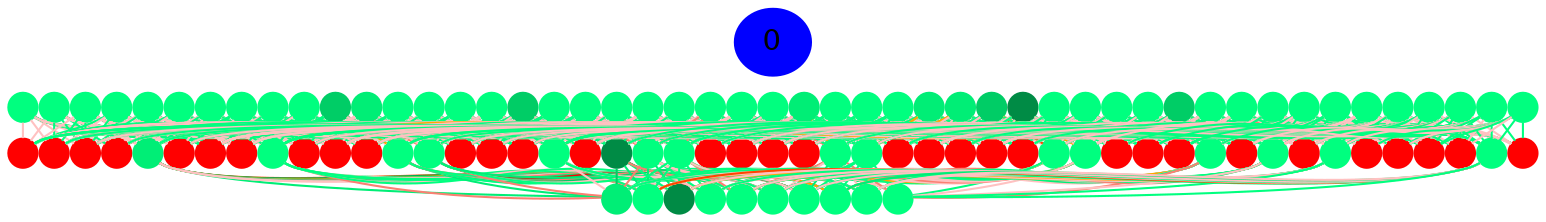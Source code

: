 graph {
	edge [bgcolor="purple:pink" color=yellow nodesep=0]
	graph [nodesep=0 ordering=out ranksep=0]
	I [label=0 color=blue height=0.2 style=filled width=0.2]
	x_0 [label="" color=springgreen fillcolor=springgreen height=0.2 style=filled width=0.2]
	x_1 [label="" color=springgreen1 fillcolor=springgreen1 height=0.2 style=filled width=0.2]
	x_2 [label="" color=springgreen1 fillcolor=springgreen1 height=0.2 style=filled width=0.2]
	x_3 [label="" color=springgreen fillcolor=springgreen height=0.2 style=filled width=0.2]
	x_4 [label="" color=springgreen fillcolor=springgreen height=0.2 style=filled width=0.2]
	x_5 [label="" color=springgreen fillcolor=springgreen height=0.2 style=filled width=0.2]
	x_6 [label="" color=springgreen fillcolor=springgreen height=0.2 style=filled width=0.2]
	x_7 [label="" color=springgreen fillcolor=springgreen height=0.2 style=filled width=0.2]
	x_8 [label="" color=springgreen fillcolor=springgreen height=0.2 style=filled width=0.2]
	x_9 [label="" color=springgreen fillcolor=springgreen height=0.2 style=filled width=0.2]
	x_10 [label="" color=springgreen3 fillcolor=springgreen3 height=0.2 style=filled width=0.2]
	x_11 [label="" color=springgreen2 fillcolor=springgreen2 height=0.2 style=filled width=0.2]
	x_12 [label="" color=springgreen1 fillcolor=springgreen1 height=0.2 style=filled width=0.2]
	x_13 [label="" color=springgreen fillcolor=springgreen height=0.2 style=filled width=0.2]
	x_14 [label="" color=springgreen fillcolor=springgreen height=0.2 style=filled width=0.2]
	x_15 [label="" color=springgreen fillcolor=springgreen height=0.2 style=filled width=0.2]
	x_16 [label="" color=springgreen3 fillcolor=springgreen3 height=0.2 style=filled width=0.2]
	x_17 [label="" color=springgreen1 fillcolor=springgreen1 height=0.2 style=filled width=0.2]
	x_18 [label="" color=springgreen1 fillcolor=springgreen1 height=0.2 style=filled width=0.2]
	x_19 [label="" color=springgreen1 fillcolor=springgreen1 height=0.2 style=filled width=0.2]
	x_20 [label="" color=springgreen fillcolor=springgreen height=0.2 style=filled width=0.2]
	x_21 [label="" color=springgreen1 fillcolor=springgreen1 height=0.2 style=filled width=0.2]
	x_22 [label="" color=springgreen1 fillcolor=springgreen1 height=0.2 style=filled width=0.2]
	x_23 [label="" color=springgreen1 fillcolor=springgreen1 height=0.2 style=filled width=0.2]
	x_24 [label="" color=springgreen fillcolor=springgreen height=0.2 style=filled width=0.2]
	x_25 [label="" color=springgreen2 fillcolor=springgreen2 height=0.2 style=filled width=0.2]
	x_26 [label="" color=springgreen1 fillcolor=springgreen1 height=0.2 style=filled width=0.2]
	x_27 [label="" color=springgreen fillcolor=springgreen height=0.2 style=filled width=0.2]
	x_28 [label="" color=springgreen1 fillcolor=springgreen1 height=0.2 style=filled width=0.2]
	x_29 [label="" color=springgreen2 fillcolor=springgreen2 height=0.2 style=filled width=0.2]
	x_30 [label="" color=springgreen2 fillcolor=springgreen2 height=0.2 style=filled width=0.2]
	x_31 [label="" color=springgreen3 fillcolor=springgreen3 height=0.2 style=filled width=0.2]
	x_32 [label="" color=springgreen4 fillcolor=springgreen4 height=0.2 style=filled width=0.2]
	x_33 [label="" color=springgreen fillcolor=springgreen height=0.2 style=filled width=0.2]
	x_34 [label="" color=springgreen fillcolor=springgreen height=0.2 style=filled width=0.2]
	x_35 [label="" color=springgreen fillcolor=springgreen height=0.2 style=filled width=0.2]
	x_36 [label="" color=springgreen fillcolor=springgreen height=0.2 style=filled width=0.2]
	x_37 [label="" color=springgreen3 fillcolor=springgreen3 height=0.2 style=filled width=0.2]
	x_38 [label="" color=springgreen1 fillcolor=springgreen1 height=0.2 style=filled width=0.2]
	x_39 [label="" color=springgreen1 fillcolor=springgreen1 height=0.2 style=filled width=0.2]
	x_40 [label="" color=springgreen1 fillcolor=springgreen1 height=0.2 style=filled width=0.2]
	x_41 [label="" color=springgreen fillcolor=springgreen height=0.2 style=filled width=0.2]
	x_42 [label="" color=springgreen fillcolor=springgreen height=0.2 style=filled width=0.2]
	x_43 [label="" color=springgreen fillcolor=springgreen height=0.2 style=filled width=0.2]
	x_44 [label="" color=springgreen fillcolor=springgreen height=0.2 style=filled width=0.2]
	x_45 [label="" color=springgreen fillcolor=springgreen height=0.2 style=filled width=0.2]
	x_46 [label="" color=springgreen fillcolor=springgreen height=0.2 style=filled width=0.2]
	x_47 [label="" color=springgreen fillcolor=springgreen height=0.2 style=filled width=0.2]
	x_48 [label="" color=springgreen fillcolor=springgreen height=0.2 style=filled width=0.2]
	I -- x_0 [style=invis]
	I -- x_1 [style=invis]
	I -- x_2 [style=invis]
	I -- x_3 [style=invis]
	I -- x_4 [style=invis]
	I -- x_5 [style=invis]
	I -- x_6 [style=invis]
	I -- x_7 [style=invis]
	I -- x_8 [style=invis]
	I -- x_9 [style=invis]
	I -- x_10 [style=invis]
	I -- x_11 [style=invis]
	I -- x_12 [style=invis]
	I -- x_13 [style=invis]
	I -- x_14 [style=invis]
	I -- x_15 [style=invis]
	I -- x_16 [style=invis]
	I -- x_17 [style=invis]
	I -- x_18 [style=invis]
	I -- x_19 [style=invis]
	I -- x_20 [style=invis]
	I -- x_21 [style=invis]
	I -- x_22 [style=invis]
	I -- x_23 [style=invis]
	I -- x_24 [style=invis]
	I -- x_25 [style=invis]
	I -- x_26 [style=invis]
	I -- x_27 [style=invis]
	I -- x_28 [style=invis]
	I -- x_29 [style=invis]
	I -- x_30 [style=invis]
	I -- x_31 [style=invis]
	I -- x_32 [style=invis]
	I -- x_33 [style=invis]
	I -- x_34 [style=invis]
	I -- x_35 [style=invis]
	I -- x_36 [style=invis]
	I -- x_37 [style=invis]
	I -- x_38 [style=invis]
	I -- x_39 [style=invis]
	I -- x_40 [style=invis]
	I -- x_41 [style=invis]
	I -- x_42 [style=invis]
	I -- x_43 [style=invis]
	I -- x_44 [style=invis]
	I -- x_45 [style=invis]
	I -- x_46 [style=invis]
	I -- x_47 [style=invis]
	I -- x_48 [style=invis]
	x1_0 [label="" color=red fillcolor=red height=0.2 style=filled width=0.2]
	x1_1 [label="" color=red fillcolor=red height=0.2 style=filled width=0.2]
	x1_2 [label="" color=red fillcolor=red height=0.2 style=filled width=0.2]
	x1_3 [label="" color=red fillcolor=red height=0.2 style=filled width=0.2]
	x1_4 [label="" color=springgreen2 fillcolor=springgreen2 height=0.2 style=filled width=0.2]
	x1_5 [label="" color=red fillcolor=red height=0.2 style=filled width=0.2]
	x1_6 [label="" color=red fillcolor=red height=0.2 style=filled width=0.2]
	x1_7 [label="" color=red fillcolor=red height=0.2 style=filled width=0.2]
	x1_8 [label="" color=springgreen fillcolor=springgreen height=0.2 style=filled width=0.2]
	x1_9 [label="" color=red fillcolor=red height=0.2 style=filled width=0.2]
	x1_10 [label="" color=red fillcolor=red height=0.2 style=filled width=0.2]
	x1_11 [label="" color=red fillcolor=red height=0.2 style=filled width=0.2]
	x1_12 [label="" color=springgreen1 fillcolor=springgreen1 height=0.2 style=filled width=0.2]
	x1_13 [label="" color=springgreen1 fillcolor=springgreen1 height=0.2 style=filled width=0.2]
	x1_14 [label="" color=red fillcolor=red height=0.2 style=filled width=0.2]
	x1_15 [label="" color=red fillcolor=red height=0.2 style=filled width=0.2]
	x1_16 [label="" color=red fillcolor=red height=0.2 style=filled width=0.2]
	x1_17 [label="" color=springgreen fillcolor=springgreen height=0.2 style=filled width=0.2]
	x1_18 [label="" color=red fillcolor=red height=0.2 style=filled width=0.2]
	x1_19 [label="" color=springgreen4 fillcolor=springgreen4 height=0.2 style=filled width=0.2]
	x1_20 [label="" color=springgreen1 fillcolor=springgreen1 height=0.2 style=filled width=0.2]
	x1_21 [label="" color=springgreen1 fillcolor=springgreen1 height=0.2 style=filled width=0.2]
	x1_22 [label="" color=red fillcolor=red height=0.2 style=filled width=0.2]
	x1_23 [label="" color=red fillcolor=red height=0.2 style=filled width=0.2]
	x1_24 [label="" color=red fillcolor=red height=0.2 style=filled width=0.2]
	x1_25 [label="" color=red fillcolor=red height=0.2 style=filled width=0.2]
	x1_26 [label="" color=springgreen1 fillcolor=springgreen1 height=0.2 style=filled width=0.2]
	x1_27 [label="" color=springgreen fillcolor=springgreen height=0.2 style=filled width=0.2]
	x1_28 [label="" color=red fillcolor=red height=0.2 style=filled width=0.2]
	x1_29 [label="" color=red fillcolor=red height=0.2 style=filled width=0.2]
	x1_30 [label="" color=red fillcolor=red height=0.2 style=filled width=0.2]
	x1_31 [label="" color=red fillcolor=red height=0.2 style=filled width=0.2]
	x1_32 [label="" color=red fillcolor=red height=0.2 style=filled width=0.2]
	x1_33 [label="" color=springgreen1 fillcolor=springgreen1 height=0.2 style=filled width=0.2]
	x1_34 [label="" color=springgreen1 fillcolor=springgreen1 height=0.2 style=filled width=0.2]
	x1_35 [label="" color=red fillcolor=red height=0.2 style=filled width=0.2]
	x1_36 [label="" color=red fillcolor=red height=0.2 style=filled width=0.2]
	x1_37 [label="" color=red fillcolor=red height=0.2 style=filled width=0.2]
	x1_38 [label="" color=springgreen1 fillcolor=springgreen1 height=0.2 style=filled width=0.2]
	x1_39 [label="" color=red fillcolor=red height=0.2 style=filled width=0.2]
	x1_40 [label="" color=springgreen1 fillcolor=springgreen1 height=0.2 style=filled width=0.2]
	x1_41 [label="" color=red fillcolor=red height=0.2 style=filled width=0.2]
	x1_42 [label="" color=springgreen1 fillcolor=springgreen1 height=0.2 style=filled width=0.2]
	x1_43 [label="" color=red fillcolor=red height=0.2 style=filled width=0.2]
	x1_44 [label="" color=red fillcolor=red height=0.2 style=filled width=0.2]
	x1_45 [label="" color=red fillcolor=red height=0.2 style=filled width=0.2]
	x1_46 [label="" color=red fillcolor=red height=0.2 style=filled width=0.2]
	x1_47 [label="" color=springgreen1 fillcolor=springgreen1 height=0.2 style=filled width=0.2]
	x1_48 [label="" color=red fillcolor=red height=0.2 style=filled width=0.2]
	x_0 -- x1_0 [color=rosybrown1]
	x_1 -- x1_0 [color=rosybrown1]
	x_2 -- x1_0 [color=rosybrown1]
	x_3 -- x1_0 [color=springgreen]
	x_4 -- x1_0 [color=springgreen]
	x_5 -- x1_0 [color=springgreen]
	x_6 -- x1_0 [color=rosybrown1]
	x_7 -- x1_0 [color=rosybrown1]
	x_8 -- x1_0 [color=rosybrown1]
	x_9 -- x1_0 [color=rosybrown1]
	x_10 -- x1_0 [color=springgreen]
	x_11 -- x1_0 [color=rosybrown1]
	x_12 -- x1_0 [color=springgreen]
	x_13 -- x1_0 [color=springgreen]
	x_14 -- x1_0 [color=springgreen]
	x_15 -- x1_0 [color=rosybrown1]
	x_16 -- x1_0 [color=rosybrown1]
	x_17 -- x1_0 [color=rosybrown1]
	x_18 -- x1_0 [color=springgreen]
	x_19 -- x1_0 [color=rosybrown1]
	x_20 -- x1_0 [color=rosybrown1]
	x_21 -- x1_0 [color=rosybrown1]
	x_22 -- x1_0 [color=springgreen]
	x_23 -- x1_0 [color=springgreen]
	x_24 -- x1_0 [color=springgreen]
	x_25 -- x1_0 [color=springgreen]
	x_26 -- x1_0 [color=rosybrown1]
	x_27 -- x1_0 [color=rosybrown1]
	x_28 -- x1_0 [color=rosybrown1]
	x_29 -- x1_0 [color=rosybrown1]
	x_30 -- x1_0 [color=rosybrown1]
	x_31 -- x1_0 [color=rosybrown1]
	x_32 -- x1_0 [color=springgreen]
	x_33 -- x1_0 [color=rosybrown1]
	x_34 -- x1_0 [color=springgreen]
	x_35 -- x1_0 [color=springgreen]
	x_36 -- x1_0 [color=springgreen]
	x_37 -- x1_0 [color=rosybrown1]
	x_38 -- x1_0 [color=springgreen]
	x_39 -- x1_0 [color=rosybrown1]
	x_40 -- x1_0 [color=rosybrown1]
	x_41 -- x1_0 [color=springgreen]
	x_42 -- x1_0 [color=rosybrown1]
	x_43 -- x1_0 [color=rosybrown1]
	x_44 -- x1_0 [color=rosybrown1]
	x_45 -- x1_0 [color=springgreen]
	x_46 -- x1_0 [color=springgreen]
	x_47 -- x1_0 [color=springgreen]
	x_48 -- x1_0 [color=springgreen]
	x_0 -- x1_1 [color=rosybrown1]
	x_1 -- x1_1 [color=springgreen]
	x_2 -- x1_1 [color=springgreen]
	x_3 -- x1_1 [color=rosybrown1]
	x_4 -- x1_1 [color=rosybrown1]
	x_5 -- x1_1 [color=springgreen]
	x_6 -- x1_1 [color=rosybrown1]
	x_7 -- x1_1 [color=rosybrown1]
	x_8 -- x1_1 [color=rosybrown1]
	x_9 -- x1_1 [color=rosybrown1]
	x_10 -- x1_1 [color=springgreen]
	x_11 -- x1_1 [color=springgreen]
	x_12 -- x1_1 [color=rosybrown1]
	x_13 -- x1_1 [color=rosybrown1]
	x_14 -- x1_1 [color=rosybrown1]
	x_15 -- x1_1 [color=rosybrown1]
	x_16 -- x1_1 [color=springgreen]
	x_17 -- x1_1 [color=rosybrown1]
	x_18 -- x1_1 [color=springgreen]
	x_19 -- x1_1 [color=springgreen]
	x_20 -- x1_1 [color=springgreen]
	x_21 -- x1_1 [color=rosybrown1]
	x_22 -- x1_1 [color=springgreen]
	x_23 -- x1_1 [color=springgreen]
	x_24 -- x1_1 [color=rosybrown1]
	x_25 -- x1_1 [color=springgreen]
	x_26 -- x1_1 [color=springgreen]
	x_27 -- x1_1 [color=springgreen]
	x_28 -- x1_1 [color=rosybrown1]
	x_29 -- x1_1 [color=springgreen]
	x_30 -- x1_1 [color=rosybrown1]
	x_31 -- x1_1 [color=rosybrown1]
	x_32 -- x1_1 [color=rosybrown1]
	x_33 -- x1_1 [color=rosybrown1]
	x_34 -- x1_1 [color=rosybrown1]
	x_35 -- x1_1 [color=springgreen]
	x_36 -- x1_1 [color=springgreen]
	x_37 -- x1_1 [color=rosybrown1]
	x_38 -- x1_1 [color=springgreen]
	x_39 -- x1_1 [color=springgreen]
	x_40 -- x1_1 [color=springgreen]
	x_41 -- x1_1 [color=springgreen]
	x_42 -- x1_1 [color=rosybrown1]
	x_43 -- x1_1 [color=springgreen]
	x_44 -- x1_1 [color=rosybrown1]
	x_45 -- x1_1 [color=rosybrown1]
	x_46 -- x1_1 [color=springgreen]
	x_47 -- x1_1 [color=rosybrown1]
	x_48 -- x1_1 [color=springgreen]
	x_0 -- x1_2 [color=rosybrown1]
	x_1 -- x1_2 [color=springgreen]
	x_2 -- x1_2 [color=springgreen]
	x_3 -- x1_2 [color=springgreen]
	x_4 -- x1_2 [color=springgreen]
	x_5 -- x1_2 [color=springgreen]
	x_6 -- x1_2 [color=springgreen]
	x_7 -- x1_2 [color=springgreen]
	x_8 -- x1_2 [color=rosybrown1]
	x_9 -- x1_2 [color=rosybrown1]
	x_10 -- x1_2 [color=rosybrown1]
	x_11 -- x1_2 [color=rosybrown1]
	x_12 -- x1_2 [color=rosybrown1]
	x_13 -- x1_2 [color=springgreen]
	x_14 -- x1_2 [color=rosybrown1]
	x_15 -- x1_2 [color=rosybrown1]
	x_16 -- x1_2 [color=springgreen]
	x_17 -- x1_2 [color=springgreen]
	x_18 -- x1_2 [color=rosybrown1]
	x_19 -- x1_2 [color=springgreen]
	x_20 -- x1_2 [color=rosybrown1]
	x_21 -- x1_2 [color=springgreen]
	x_22 -- x1_2 [color=springgreen]
	x_23 -- x1_2 [color=rosybrown1]
	x_24 -- x1_2 [color=springgreen]
	x_25 -- x1_2 [color=springgreen]
	x_26 -- x1_2 [color=rosybrown1]
	x_27 -- x1_2 [color=rosybrown1]
	x_28 -- x1_2 [color=rosybrown1]
	x_29 -- x1_2 [color=rosybrown1]
	x_30 -- x1_2 [color=springgreen]
	x_31 -- x1_2 [color=springgreen]
	x_32 -- x1_2 [color=rosybrown1]
	x_33 -- x1_2 [color=springgreen]
	x_34 -- x1_2 [color=rosybrown1]
	x_35 -- x1_2 [color=springgreen]
	x_36 -- x1_2 [color=rosybrown1]
	x_37 -- x1_2 [color=rosybrown1]
	x_38 -- x1_2 [color=rosybrown1]
	x_39 -- x1_2 [color=rosybrown1]
	x_40 -- x1_2 [color=springgreen]
	x_41 -- x1_2 [color=rosybrown1]
	x_42 -- x1_2 [color=springgreen]
	x_43 -- x1_2 [color=rosybrown1]
	x_44 -- x1_2 [color=rosybrown1]
	x_45 -- x1_2 [color=rosybrown1]
	x_46 -- x1_2 [color=rosybrown1]
	x_47 -- x1_2 [color=springgreen]
	x_48 -- x1_2 [color=rosybrown1]
	x_0 -- x1_3 [color=rosybrown1]
	x_1 -- x1_3 [color=springgreen]
	x_2 -- x1_3 [color=rosybrown1]
	x_3 -- x1_3 [color=springgreen]
	x_4 -- x1_3 [color=rosybrown1]
	x_5 -- x1_3 [color=rosybrown1]
	x_6 -- x1_3 [color=rosybrown1]
	x_7 -- x1_3 [color=rosybrown1]
	x_8 -- x1_3 [color=rosybrown1]
	x_9 -- x1_3 [color=rosybrown1]
	x_10 -- x1_3 [color=springgreen]
	x_11 -- x1_3 [color=rosybrown1]
	x_12 -- x1_3 [color=springgreen]
	x_13 -- x1_3 [color=springgreen]
	x_14 -- x1_3 [color=springgreen]
	x_15 -- x1_3 [color=springgreen]
	x_16 -- x1_3 [color=springgreen]
	x_17 -- x1_3 [color=rosybrown1]
	x_18 -- x1_3 [color=rosybrown1]
	x_19 -- x1_3 [color=rosybrown1]
	x_20 -- x1_3 [color=springgreen]
	x_21 -- x1_3 [color=springgreen]
	x_22 -- x1_3 [color=springgreen]
	x_23 -- x1_3 [color=rosybrown1]
	x_24 -- x1_3 [color=springgreen]
	x_25 -- x1_3 [color=rosybrown1]
	x_26 -- x1_3 [color=springgreen]
	x_27 -- x1_3 [color=springgreen]
	x_28 -- x1_3 [color=rosybrown1]
	x_29 -- x1_3 [color=springgreen]
	x_30 -- x1_3 [color=rosybrown1]
	x_31 -- x1_3 [color=rosybrown1]
	x_32 -- x1_3 [color=springgreen]
	x_33 -- x1_3 [color=rosybrown1]
	x_34 -- x1_3 [color=rosybrown1]
	x_35 -- x1_3 [color=springgreen]
	x_36 -- x1_3 [color=rosybrown1]
	x_37 -- x1_3 [color=springgreen]
	x_38 -- x1_3 [color=springgreen]
	x_39 -- x1_3 [color=springgreen]
	x_40 -- x1_3 [color=rosybrown1]
	x_41 -- x1_3 [color=rosybrown1]
	x_42 -- x1_3 [color=springgreen]
	x_43 -- x1_3 [color=springgreen]
	x_44 -- x1_3 [color=springgreen]
	x_45 -- x1_3 [color=rosybrown1]
	x_46 -- x1_3 [color=rosybrown1]
	x_47 -- x1_3 [color=rosybrown1]
	x_48 -- x1_3 [color=springgreen]
	x_0 -- x1_4 [color=rosybrown1]
	x_1 -- x1_4 [color=rosybrown1]
	x_2 -- x1_4 [color=rosybrown1]
	x_3 -- x1_4 [color=rosybrown1]
	x_4 -- x1_4 [color=rosybrown1]
	x_5 -- x1_4 [color=rosybrown1]
	x_6 -- x1_4 [color=springgreen]
	x_7 -- x1_4 [color=springgreen]
	x_8 -- x1_4 [color=springgreen]
	x_9 -- x1_4 [color=springgreen]
	x_10 -- x1_4 [color=springgreen2]
	x_11 -- x1_4 [color=springgreen]
	x_12 -- x1_4 [color=salmon]
	x_13 -- x1_4 [color=springgreen]
	x_14 -- x1_4 [color=springgreen]
	x_15 -- x1_4 [color=springgreen]
	x_16 -- x1_4 [color=springgreen]
	x_17 -- x1_4 [color=springgreen]
	x_18 -- x1_4 [color=springgreen]
	x_19 -- x1_4 [color=springgreen]
	x_20 -- x1_4 [color=springgreen]
	x_21 -- x1_4 [color=springgreen]
	x_22 -- x1_4 [color=salmon]
	x_23 -- x1_4 [color=rosybrown1]
	x_24 -- x1_4 [color=rosybrown1]
	x_25 -- x1_4 [color=springgreen]
	x_26 -- x1_4 [color=rosybrown1]
	x_27 -- x1_4 [color=springgreen]
	x_28 -- x1_4 [color=springgreen]
	x_29 -- x1_4 [color=springgreen1]
	x_30 -- x1_4 [color=rosybrown1]
	x_31 -- x1_4 [color=orange]
	x_32 -- x1_4 [color=springgreen2]
	x_33 -- x1_4 [color=springgreen]
	x_34 -- x1_4 [color=springgreen]
	x_35 -- x1_4 [color=springgreen]
	x_36 -- x1_4 [color=springgreen]
	x_37 -- x1_4 [color=springgreen1]
	x_38 -- x1_4 [color=springgreen]
	x_39 -- x1_4 [color=springgreen]
	x_40 -- x1_4 [color=springgreen]
	x_41 -- x1_4 [color=springgreen]
	x_42 -- x1_4 [color=springgreen]
	x_43 -- x1_4 [color=springgreen]
	x_44 -- x1_4 [color=springgreen]
	x_45 -- x1_4 [color=springgreen]
	x_46 -- x1_4 [color=springgreen]
	x_47 -- x1_4 [color=rosybrown1]
	x_48 -- x1_4 [color=springgreen]
	x_0 -- x1_5 [color=springgreen]
	x_1 -- x1_5 [color=rosybrown1]
	x_2 -- x1_5 [color=rosybrown1]
	x_3 -- x1_5 [color=rosybrown1]
	x_4 -- x1_5 [color=rosybrown1]
	x_5 -- x1_5 [color=springgreen]
	x_6 -- x1_5 [color=rosybrown1]
	x_7 -- x1_5 [color=springgreen]
	x_8 -- x1_5 [color=rosybrown1]
	x_9 -- x1_5 [color=rosybrown1]
	x_10 -- x1_5 [color=springgreen]
	x_11 -- x1_5 [color=rosybrown1]
	x_12 -- x1_5 [color=rosybrown1]
	x_13 -- x1_5 [color=springgreen]
	x_14 -- x1_5 [color=rosybrown1]
	x_15 -- x1_5 [color=rosybrown1]
	x_16 -- x1_5 [color=springgreen]
	x_17 -- x1_5 [color=springgreen]
	x_18 -- x1_5 [color=rosybrown1]
	x_19 -- x1_5 [color=rosybrown1]
	x_20 -- x1_5 [color=rosybrown1]
	x_21 -- x1_5 [color=rosybrown1]
	x_22 -- x1_5 [color=springgreen]
	x_23 -- x1_5 [color=rosybrown1]
	x_24 -- x1_5 [color=springgreen]
	x_25 -- x1_5 [color=springgreen]
	x_26 -- x1_5 [color=springgreen]
	x_27 -- x1_5 [color=rosybrown1]
	x_28 -- x1_5 [color=rosybrown1]
	x_29 -- x1_5 [color=rosybrown1]
	x_30 -- x1_5 [color=rosybrown1]
	x_31 -- x1_5 [color=springgreen]
	x_32 -- x1_5 [color=springgreen]
	x_33 -- x1_5 [color=springgreen]
	x_34 -- x1_5 [color=rosybrown1]
	x_35 -- x1_5 [color=rosybrown1]
	x_36 -- x1_5 [color=springgreen]
	x_37 -- x1_5 [color=springgreen]
	x_38 -- x1_5 [color=rosybrown1]
	x_39 -- x1_5 [color=rosybrown1]
	x_40 -- x1_5 [color=rosybrown1]
	x_41 -- x1_5 [color=rosybrown1]
	x_42 -- x1_5 [color=springgreen]
	x_43 -- x1_5 [color=springgreen]
	x_44 -- x1_5 [color=springgreen]
	x_45 -- x1_5 [color=springgreen]
	x_46 -- x1_5 [color=rosybrown1]
	x_47 -- x1_5 [color=springgreen]
	x_48 -- x1_5 [color=rosybrown1]
	x_0 -- x1_6 [color=springgreen]
	x_1 -- x1_6 [color=springgreen]
	x_2 -- x1_6 [color=springgreen]
	x_3 -- x1_6 [color=springgreen]
	x_4 -- x1_6 [color=springgreen]
	x_5 -- x1_6 [color=springgreen]
	x_6 -- x1_6 [color=rosybrown1]
	x_7 -- x1_6 [color=rosybrown1]
	x_8 -- x1_6 [color=springgreen]
	x_9 -- x1_6 [color=springgreen]
	x_10 -- x1_6 [color=rosybrown1]
	x_11 -- x1_6 [color=rosybrown1]
	x_12 -- x1_6 [color=springgreen]
	x_13 -- x1_6 [color=rosybrown1]
	x_14 -- x1_6 [color=rosybrown1]
	x_15 -- x1_6 [color=rosybrown1]
	x_16 -- x1_6 [color=springgreen]
	x_17 -- x1_6 [color=rosybrown1]
	x_18 -- x1_6 [color=springgreen]
	x_19 -- x1_6 [color=springgreen]
	x_20 -- x1_6 [color=springgreen]
	x_21 -- x1_6 [color=springgreen]
	x_22 -- x1_6 [color=rosybrown1]
	x_23 -- x1_6 [color=springgreen]
	x_24 -- x1_6 [color=rosybrown1]
	x_25 -- x1_6 [color=rosybrown1]
	x_26 -- x1_6 [color=springgreen]
	x_27 -- x1_6 [color=rosybrown1]
	x_28 -- x1_6 [color=springgreen]
	x_29 -- x1_6 [color=rosybrown1]
	x_30 -- x1_6 [color=springgreen]
	x_31 -- x1_6 [color=springgreen]
	x_32 -- x1_6 [color=springgreen]
	x_33 -- x1_6 [color=rosybrown1]
	x_34 -- x1_6 [color=rosybrown1]
	x_35 -- x1_6 [color=springgreen]
	x_36 -- x1_6 [color=springgreen]
	x_37 -- x1_6 [color=springgreen]
	x_38 -- x1_6 [color=rosybrown1]
	x_39 -- x1_6 [color=rosybrown1]
	x_40 -- x1_6 [color=springgreen]
	x_41 -- x1_6 [color=springgreen]
	x_42 -- x1_6 [color=rosybrown1]
	x_43 -- x1_6 [color=rosybrown1]
	x_44 -- x1_6 [color=rosybrown1]
	x_45 -- x1_6 [color=rosybrown1]
	x_46 -- x1_6 [color=rosybrown1]
	x_47 -- x1_6 [color=rosybrown1]
	x_48 -- x1_6 [color=rosybrown1]
	x_0 -- x1_7 [color=rosybrown1]
	x_1 -- x1_7 [color=rosybrown1]
	x_2 -- x1_7 [color=rosybrown1]
	x_3 -- x1_7 [color=rosybrown1]
	x_4 -- x1_7 [color=rosybrown1]
	x_5 -- x1_7 [color=rosybrown1]
	x_6 -- x1_7 [color=springgreen]
	x_7 -- x1_7 [color=rosybrown1]
	x_8 -- x1_7 [color=springgreen]
	x_9 -- x1_7 [color=rosybrown1]
	x_10 -- x1_7 [color=springgreen]
	x_11 -- x1_7 [color=rosybrown1]
	x_12 -- x1_7 [color=rosybrown1]
	x_13 -- x1_7 [color=springgreen]
	x_14 -- x1_7 [color=rosybrown1]
	x_15 -- x1_7 [color=rosybrown1]
	x_16 -- x1_7 [color=springgreen]
	x_17 -- x1_7 [color=springgreen]
	x_18 -- x1_7 [color=rosybrown1]
	x_19 -- x1_7 [color=rosybrown1]
	x_20 -- x1_7 [color=rosybrown1]
	x_21 -- x1_7 [color=springgreen]
	x_22 -- x1_7 [color=rosybrown1]
	x_23 -- x1_7 [color=springgreen]
	x_24 -- x1_7 [color=springgreen]
	x_25 -- x1_7 [color=springgreen]
	x_26 -- x1_7 [color=rosybrown1]
	x_27 -- x1_7 [color=rosybrown1]
	x_28 -- x1_7 [color=rosybrown1]
	x_29 -- x1_7 [color=rosybrown1]
	x_30 -- x1_7 [color=rosybrown1]
	x_31 -- x1_7 [color=rosybrown1]
	x_32 -- x1_7 [color=rosybrown1]
	x_33 -- x1_7 [color=springgreen]
	x_34 -- x1_7 [color=springgreen]
	x_35 -- x1_7 [color=springgreen]
	x_36 -- x1_7 [color=rosybrown1]
	x_37 -- x1_7 [color=rosybrown1]
	x_38 -- x1_7 [color=rosybrown1]
	x_39 -- x1_7 [color=springgreen]
	x_40 -- x1_7 [color=springgreen]
	x_41 -- x1_7 [color=springgreen]
	x_42 -- x1_7 [color=springgreen]
	x_43 -- x1_7 [color=springgreen]
	x_44 -- x1_7 [color=rosybrown1]
	x_45 -- x1_7 [color=rosybrown1]
	x_46 -- x1_7 [color=springgreen]
	x_47 -- x1_7 [color=rosybrown1]
	x_48 -- x1_7 [color=rosybrown1]
	x_0 -- x1_8 [color=rosybrown1]
	x_1 -- x1_8 [color=rosybrown1]
	x_2 -- x1_8 [color=salmon]
	x_3 -- x1_8 [color=salmon]
	x_4 -- x1_8 [color=rosybrown1]
	x_5 -- x1_8 [color=rosybrown1]
	x_6 -- x1_8 [color=springgreen]
	x_7 -- x1_8 [color=springgreen]
	x_8 -- x1_8 [color=springgreen]
	x_9 -- x1_8 [color=springgreen]
	x_10 -- x1_8 [color=springgreen]
	x_11 -- x1_8 [color=rosybrown1]
	x_12 -- x1_8 [color=rosybrown1]
	x_13 -- x1_8 [color=rosybrown1]
	x_14 -- x1_8 [color=springgreen]
	x_15 -- x1_8 [color=springgreen]
	x_16 -- x1_8 [color=rosybrown1]
	x_17 -- x1_8 [color=rosybrown1]
	x_18 -- x1_8 [color=springgreen]
	x_19 -- x1_8 [color=rosybrown1]
	x_20 -- x1_8 [color=rosybrown1]
	x_21 -- x1_8 [color=rosybrown1]
	x_22 -- x1_8 [color=rosybrown1]
	x_23 -- x1_8 [color=rosybrown1]
	x_24 -- x1_8 [color=springgreen]
	x_25 -- x1_8 [color=springgreen1]
	x_26 -- x1_8 [color=rosybrown1]
	x_27 -- x1_8 [color=rosybrown1]
	x_28 -- x1_8 [color=springgreen]
	x_29 -- x1_8 [color=rosybrown1]
	x_30 -- x1_8 [color=rosybrown1]
	x_31 -- x1_8 [color=springgreen2]
	x_32 -- x1_8 [color=rosybrown1]
	x_33 -- x1_8 [color=rosybrown1]
	x_34 -- x1_8 [color=springgreen]
	x_35 -- x1_8 [color=springgreen]
	x_36 -- x1_8 [color=rosybrown1]
	x_37 -- x1_8 [color=orange]
	x_38 -- x1_8 [color=rosybrown1]
	x_39 -- x1_8 [color=rosybrown1]
	x_40 -- x1_8 [color=rosybrown1]
	x_41 -- x1_8 [color=rosybrown1]
	x_42 -- x1_8 [color=springgreen]
	x_43 -- x1_8 [color=springgreen]
	x_44 -- x1_8 [color=springgreen]
	x_45 -- x1_8 [color=springgreen]
	x_46 -- x1_8 [color=springgreen]
	x_47 -- x1_8 [color=springgreen]
	x_48 -- x1_8 [color=springgreen]
	x_0 -- x1_9 [color=springgreen]
	x_1 -- x1_9 [color=springgreen]
	x_2 -- x1_9 [color=rosybrown1]
	x_3 -- x1_9 [color=springgreen]
	x_4 -- x1_9 [color=springgreen]
	x_5 -- x1_9 [color=springgreen]
	x_6 -- x1_9 [color=rosybrown1]
	x_7 -- x1_9 [color=rosybrown1]
	x_8 -- x1_9 [color=springgreen]
	x_9 -- x1_9 [color=rosybrown1]
	x_10 -- x1_9 [color=springgreen]
	x_11 -- x1_9 [color=rosybrown1]
	x_12 -- x1_9 [color=springgreen]
	x_13 -- x1_9 [color=springgreen]
	x_14 -- x1_9 [color=springgreen]
	x_15 -- x1_9 [color=rosybrown1]
	x_16 -- x1_9 [color=springgreen]
	x_17 -- x1_9 [color=rosybrown1]
	x_18 -- x1_9 [color=springgreen]
	x_19 -- x1_9 [color=rosybrown1]
	x_20 -- x1_9 [color=springgreen]
	x_21 -- x1_9 [color=rosybrown1]
	x_22 -- x1_9 [color=rosybrown1]
	x_23 -- x1_9 [color=rosybrown1]
	x_24 -- x1_9 [color=springgreen]
	x_25 -- x1_9 [color=rosybrown1]
	x_26 -- x1_9 [color=rosybrown1]
	x_27 -- x1_9 [color=springgreen]
	x_28 -- x1_9 [color=rosybrown1]
	x_29 -- x1_9 [color=springgreen]
	x_30 -- x1_9 [color=rosybrown1]
	x_31 -- x1_9 [color=rosybrown1]
	x_32 -- x1_9 [color=rosybrown1]
	x_33 -- x1_9 [color=springgreen]
	x_34 -- x1_9 [color=springgreen]
	x_35 -- x1_9 [color=springgreen]
	x_36 -- x1_9 [color=springgreen]
	x_37 -- x1_9 [color=rosybrown1]
	x_38 -- x1_9 [color=rosybrown1]
	x_39 -- x1_9 [color=springgreen]
	x_40 -- x1_9 [color=springgreen]
	x_41 -- x1_9 [color=rosybrown1]
	x_42 -- x1_9 [color=rosybrown1]
	x_43 -- x1_9 [color=springgreen]
	x_44 -- x1_9 [color=springgreen]
	x_45 -- x1_9 [color=rosybrown1]
	x_46 -- x1_9 [color=rosybrown1]
	x_47 -- x1_9 [color=springgreen]
	x_48 -- x1_9 [color=rosybrown1]
	x_0 -- x1_10 [color=rosybrown1]
	x_1 -- x1_10 [color=springgreen]
	x_2 -- x1_10 [color=rosybrown1]
	x_3 -- x1_10 [color=springgreen]
	x_4 -- x1_10 [color=springgreen]
	x_5 -- x1_10 [color=springgreen]
	x_6 -- x1_10 [color=springgreen]
	x_7 -- x1_10 [color=rosybrown1]
	x_8 -- x1_10 [color=rosybrown1]
	x_9 -- x1_10 [color=rosybrown1]
	x_10 -- x1_10 [color=rosybrown1]
	x_11 -- x1_10 [color=rosybrown1]
	x_12 -- x1_10 [color=springgreen]
	x_13 -- x1_10 [color=rosybrown1]
	x_14 -- x1_10 [color=rosybrown1]
	x_15 -- x1_10 [color=springgreen]
	x_16 -- x1_10 [color=rosybrown1]
	x_17 -- x1_10 [color=rosybrown1]
	x_18 -- x1_10 [color=rosybrown1]
	x_19 -- x1_10 [color=rosybrown1]
	x_20 -- x1_10 [color=rosybrown1]
	x_21 -- x1_10 [color=rosybrown1]
	x_22 -- x1_10 [color=springgreen]
	x_23 -- x1_10 [color=rosybrown1]
	x_24 -- x1_10 [color=rosybrown1]
	x_25 -- x1_10 [color=rosybrown1]
	x_26 -- x1_10 [color=rosybrown1]
	x_27 -- x1_10 [color=springgreen]
	x_28 -- x1_10 [color=rosybrown1]
	x_29 -- x1_10 [color=rosybrown1]
	x_30 -- x1_10 [color=rosybrown1]
	x_31 -- x1_10 [color=springgreen]
	x_32 -- x1_10 [color=springgreen]
	x_33 -- x1_10 [color=springgreen]
	x_34 -- x1_10 [color=springgreen]
	x_35 -- x1_10 [color=rosybrown1]
	x_36 -- x1_10 [color=rosybrown1]
	x_37 -- x1_10 [color=rosybrown1]
	x_38 -- x1_10 [color=rosybrown1]
	x_39 -- x1_10 [color=springgreen]
	x_40 -- x1_10 [color=rosybrown1]
	x_41 -- x1_10 [color=springgreen]
	x_42 -- x1_10 [color=rosybrown1]
	x_43 -- x1_10 [color=rosybrown1]
	x_44 -- x1_10 [color=springgreen]
	x_45 -- x1_10 [color=springgreen]
	x_46 -- x1_10 [color=rosybrown1]
	x_47 -- x1_10 [color=rosybrown1]
	x_48 -- x1_10 [color=rosybrown1]
	x_0 -- x1_11 [color=springgreen]
	x_1 -- x1_11 [color=springgreen]
	x_2 -- x1_11 [color=rosybrown1]
	x_3 -- x1_11 [color=springgreen]
	x_4 -- x1_11 [color=rosybrown1]
	x_5 -- x1_11 [color=springgreen]
	x_6 -- x1_11 [color=springgreen]
	x_7 -- x1_11 [color=springgreen]
	x_8 -- x1_11 [color=springgreen]
	x_9 -- x1_11 [color=rosybrown1]
	x_10 -- x1_11 [color=rosybrown1]
	x_11 -- x1_11 [color=springgreen]
	x_12 -- x1_11 [color=rosybrown1]
	x_13 -- x1_11 [color=springgreen]
	x_14 -- x1_11 [color=springgreen]
	x_15 -- x1_11 [color=springgreen]
	x_16 -- x1_11 [color=springgreen]
	x_17 -- x1_11 [color=springgreen]
	x_18 -- x1_11 [color=springgreen]
	x_19 -- x1_11 [color=rosybrown1]
	x_20 -- x1_11 [color=springgreen]
	x_21 -- x1_11 [color=rosybrown1]
	x_22 -- x1_11 [color=springgreen]
	x_23 -- x1_11 [color=rosybrown1]
	x_24 -- x1_11 [color=springgreen]
	x_25 -- x1_11 [color=springgreen]
	x_26 -- x1_11 [color=springgreen]
	x_27 -- x1_11 [color=springgreen]
	x_28 -- x1_11 [color=rosybrown1]
	x_29 -- x1_11 [color=rosybrown1]
	x_30 -- x1_11 [color=rosybrown1]
	x_31 -- x1_11 [color=rosybrown1]
	x_32 -- x1_11 [color=rosybrown1]
	x_33 -- x1_11 [color=springgreen]
	x_34 -- x1_11 [color=rosybrown1]
	x_35 -- x1_11 [color=springgreen]
	x_36 -- x1_11 [color=rosybrown1]
	x_37 -- x1_11 [color=springgreen]
	x_38 -- x1_11 [color=rosybrown1]
	x_39 -- x1_11 [color=rosybrown1]
	x_40 -- x1_11 [color=rosybrown1]
	x_41 -- x1_11 [color=springgreen]
	x_42 -- x1_11 [color=rosybrown1]
	x_43 -- x1_11 [color=rosybrown1]
	x_44 -- x1_11 [color=rosybrown1]
	x_45 -- x1_11 [color=springgreen]
	x_46 -- x1_11 [color=springgreen]
	x_47 -- x1_11 [color=rosybrown1]
	x_48 -- x1_11 [color=rosybrown1]
	x_0 -- x1_12 [color=springgreen]
	x_1 -- x1_12 [color=springgreen]
	x_2 -- x1_12 [color=springgreen]
	x_3 -- x1_12 [color=springgreen]
	x_4 -- x1_12 [color=springgreen]
	x_5 -- x1_12 [color=springgreen]
	x_6 -- x1_12 [color=rosybrown1]
	x_7 -- x1_12 [color=rosybrown1]
	x_8 -- x1_12 [color=rosybrown1]
	x_9 -- x1_12 [color=rosybrown1]
	x_10 -- x1_12 [color=orange]
	x_11 -- x1_12 [color=salmon]
	x_12 -- x1_12 [color=rosybrown1]
	x_13 -- x1_12 [color=rosybrown1]
	x_14 -- x1_12 [color=springgreen]
	x_15 -- x1_12 [color=rosybrown1]
	x_16 -- x1_12 [color=springgreen]
	x_17 -- x1_12 [color=springgreen]
	x_18 -- x1_12 [color=rosybrown1]
	x_19 -- x1_12 [color=rosybrown1]
	x_20 -- x1_12 [color=rosybrown1]
	x_21 -- x1_12 [color=springgreen]
	x_22 -- x1_12 [color=springgreen1]
	x_23 -- x1_12 [color=springgreen]
	x_24 -- x1_12 [color=rosybrown1]
	x_25 -- x1_12 [color=rosybrown1]
	x_26 -- x1_12 [color=springgreen]
	x_27 -- x1_12 [color=rosybrown1]
	x_28 -- x1_12 [color=rosybrown1]
	x_29 -- x1_12 [color=salmon]
	x_30 -- x1_12 [color=springgreen]
	x_31 -- x1_12 [color=rosybrown1]
	x_32 -- x1_12 [color=rosybrown1]
	x_33 -- x1_12 [color=rosybrown1]
	x_34 -- x1_12 [color=rosybrown1]
	x_35 -- x1_12 [color=rosybrown1]
	x_36 -- x1_12 [color=rosybrown1]
	x_37 -- x1_12 [color=salmon]
	x_38 -- x1_12 [color=springgreen]
	x_39 -- x1_12 [color=rosybrown1]
	x_40 -- x1_12 [color=salmon]
	x_41 -- x1_12 [color=rosybrown1]
	x_42 -- x1_12 [color=rosybrown1]
	x_43 -- x1_12 [color=springgreen]
	x_44 -- x1_12 [color=rosybrown1]
	x_45 -- x1_12 [color=rosybrown1]
	x_46 -- x1_12 [color=springgreen]
	x_47 -- x1_12 [color=springgreen]
	x_48 -- x1_12 [color=springgreen]
	x_0 -- x1_13 [color=springgreen]
	x_1 -- x1_13 [color=springgreen]
	x_2 -- x1_13 [color=springgreen1]
	x_3 -- x1_13 [color=springgreen]
	x_4 -- x1_13 [color=springgreen]
	x_5 -- x1_13 [color=springgreen]
	x_6 -- x1_13 [color=springgreen]
	x_7 -- x1_13 [color=rosybrown1]
	x_8 -- x1_13 [color=rosybrown1]
	x_9 -- x1_13 [color=rosybrown1]
	x_10 -- x1_13 [color=salmon]
	x_11 -- x1_13 [color=rosybrown1]
	x_12 -- x1_13 [color=rosybrown1]
	x_13 -- x1_13 [color=rosybrown1]
	x_14 -- x1_13 [color=rosybrown1]
	x_15 -- x1_13 [color=rosybrown1]
	x_16 -- x1_13 [color=springgreen1]
	x_17 -- x1_13 [color=salmon]
	x_18 -- x1_13 [color=rosybrown1]
	x_19 -- x1_13 [color=rosybrown1]
	x_20 -- x1_13 [color=rosybrown1]
	x_21 -- x1_13 [color=rosybrown1]
	x_22 -- x1_13 [color=springgreen]
	x_23 -- x1_13 [color=springgreen]
	x_24 -- x1_13 [color=rosybrown1]
	x_25 -- x1_13 [color=springgreen1]
	x_26 -- x1_13 [color=springgreen]
	x_27 -- x1_13 [color=springgreen]
	x_28 -- x1_13 [color=rosybrown1]
	x_29 -- x1_13 [color=springgreen]
	x_30 -- x1_13 [color=springgreen2]
	x_31 -- x1_13 [color=springgreen4]
	x_32 -- x1_13 [color=springgreen]
	x_33 -- x1_13 [color=rosybrown1]
	x_34 -- x1_13 [color=springgreen]
	x_35 -- x1_13 [color=rosybrown1]
	x_36 -- x1_13 [color=rosybrown1]
	x_37 -- x1_13 [color=orange]
	x_38 -- x1_13 [color=rosybrown1]
	x_39 -- x1_13 [color=rosybrown1]
	x_40 -- x1_13 [color=springgreen]
	x_41 -- x1_13 [color=springgreen]
	x_42 -- x1_13 [color=rosybrown1]
	x_43 -- x1_13 [color=rosybrown1]
	x_44 -- x1_13 [color=rosybrown1]
	x_45 -- x1_13 [color=rosybrown1]
	x_46 -- x1_13 [color=rosybrown1]
	x_47 -- x1_13 [color=rosybrown1]
	x_48 -- x1_13 [color=springgreen]
	x_0 -- x1_14 [color=springgreen]
	x_1 -- x1_14 [color=springgreen]
	x_2 -- x1_14 [color=springgreen]
	x_3 -- x1_14 [color=springgreen]
	x_4 -- x1_14 [color=rosybrown1]
	x_5 -- x1_14 [color=springgreen]
	x_6 -- x1_14 [color=springgreen]
	x_7 -- x1_14 [color=rosybrown1]
	x_8 -- x1_14 [color=springgreen]
	x_9 -- x1_14 [color=springgreen]
	x_10 -- x1_14 [color=springgreen]
	x_11 -- x1_14 [color=springgreen]
	x_12 -- x1_14 [color=rosybrown1]
	x_13 -- x1_14 [color=rosybrown1]
	x_14 -- x1_14 [color=rosybrown1]
	x_15 -- x1_14 [color=springgreen]
	x_16 -- x1_14 [color=rosybrown1]
	x_17 -- x1_14 [color=springgreen]
	x_18 -- x1_14 [color=rosybrown1]
	x_19 -- x1_14 [color=rosybrown1]
	x_20 -- x1_14 [color=springgreen]
	x_21 -- x1_14 [color=springgreen]
	x_22 -- x1_14 [color=springgreen]
	x_23 -- x1_14 [color=rosybrown1]
	x_24 -- x1_14 [color=rosybrown1]
	x_25 -- x1_14 [color=springgreen]
	x_26 -- x1_14 [color=rosybrown1]
	x_27 -- x1_14 [color=rosybrown1]
	x_28 -- x1_14 [color=springgreen]
	x_29 -- x1_14 [color=rosybrown1]
	x_30 -- x1_14 [color=springgreen]
	x_31 -- x1_14 [color=rosybrown1]
	x_32 -- x1_14 [color=springgreen]
	x_33 -- x1_14 [color=rosybrown1]
	x_34 -- x1_14 [color=springgreen]
	x_35 -- x1_14 [color=rosybrown1]
	x_36 -- x1_14 [color=springgreen]
	x_37 -- x1_14 [color=rosybrown1]
	x_38 -- x1_14 [color=rosybrown1]
	x_39 -- x1_14 [color=rosybrown1]
	x_40 -- x1_14 [color=springgreen]
	x_41 -- x1_14 [color=rosybrown1]
	x_42 -- x1_14 [color=rosybrown1]
	x_43 -- x1_14 [color=rosybrown1]
	x_44 -- x1_14 [color=springgreen]
	x_45 -- x1_14 [color=springgreen]
	x_46 -- x1_14 [color=rosybrown1]
	x_47 -- x1_14 [color=springgreen]
	x_48 -- x1_14 [color=rosybrown1]
	x_0 -- x1_15 [color=rosybrown1]
	x_1 -- x1_15 [color=springgreen]
	x_2 -- x1_15 [color=rosybrown1]
	x_3 -- x1_15 [color=rosybrown1]
	x_4 -- x1_15 [color=rosybrown1]
	x_5 -- x1_15 [color=springgreen]
	x_6 -- x1_15 [color=rosybrown1]
	x_7 -- x1_15 [color=springgreen]
	x_8 -- x1_15 [color=springgreen]
	x_9 -- x1_15 [color=springgreen]
	x_10 -- x1_15 [color=rosybrown1]
	x_11 -- x1_15 [color=springgreen]
	x_12 -- x1_15 [color=springgreen]
	x_13 -- x1_15 [color=rosybrown1]
	x_14 -- x1_15 [color=springgreen]
	x_15 -- x1_15 [color=springgreen]
	x_16 -- x1_15 [color=rosybrown1]
	x_17 -- x1_15 [color=springgreen]
	x_18 -- x1_15 [color=springgreen]
	x_19 -- x1_15 [color=rosybrown1]
	x_20 -- x1_15 [color=springgreen]
	x_21 -- x1_15 [color=rosybrown1]
	x_22 -- x1_15 [color=springgreen]
	x_23 -- x1_15 [color=springgreen]
	x_24 -- x1_15 [color=rosybrown1]
	x_25 -- x1_15 [color=springgreen]
	x_26 -- x1_15 [color=rosybrown1]
	x_27 -- x1_15 [color=rosybrown1]
	x_28 -- x1_15 [color=springgreen]
	x_29 -- x1_15 [color=rosybrown1]
	x_30 -- x1_15 [color=rosybrown1]
	x_31 -- x1_15 [color=rosybrown1]
	x_32 -- x1_15 [color=rosybrown1]
	x_33 -- x1_15 [color=springgreen]
	x_34 -- x1_15 [color=rosybrown1]
	x_35 -- x1_15 [color=rosybrown1]
	x_36 -- x1_15 [color=springgreen]
	x_37 -- x1_15 [color=springgreen]
	x_38 -- x1_15 [color=springgreen]
	x_39 -- x1_15 [color=rosybrown1]
	x_40 -- x1_15 [color=springgreen]
	x_41 -- x1_15 [color=rosybrown1]
	x_42 -- x1_15 [color=springgreen]
	x_43 -- x1_15 [color=rosybrown1]
	x_44 -- x1_15 [color=rosybrown1]
	x_45 -- x1_15 [color=rosybrown1]
	x_46 -- x1_15 [color=springgreen]
	x_47 -- x1_15 [color=springgreen]
	x_48 -- x1_15 [color=rosybrown1]
	x_0 -- x1_16 [color=rosybrown1]
	x_1 -- x1_16 [color=springgreen]
	x_2 -- x1_16 [color=rosybrown1]
	x_3 -- x1_16 [color=springgreen]
	x_4 -- x1_16 [color=rosybrown1]
	x_5 -- x1_16 [color=rosybrown1]
	x_6 -- x1_16 [color=springgreen]
	x_7 -- x1_16 [color=springgreen]
	x_8 -- x1_16 [color=springgreen]
	x_9 -- x1_16 [color=rosybrown1]
	x_10 -- x1_16 [color=springgreen]
	x_11 -- x1_16 [color=springgreen]
	x_12 -- x1_16 [color=springgreen]
	x_13 -- x1_16 [color=springgreen]
	x_14 -- x1_16 [color=springgreen]
	x_15 -- x1_16 [color=rosybrown1]
	x_16 -- x1_16 [color=rosybrown1]
	x_17 -- x1_16 [color=rosybrown1]
	x_18 -- x1_16 [color=springgreen]
	x_19 -- x1_16 [color=rosybrown1]
	x_20 -- x1_16 [color=springgreen]
	x_21 -- x1_16 [color=rosybrown1]
	x_22 -- x1_16 [color=rosybrown1]
	x_23 -- x1_16 [color=springgreen]
	x_24 -- x1_16 [color=rosybrown1]
	x_25 -- x1_16 [color=springgreen]
	x_26 -- x1_16 [color=rosybrown1]
	x_27 -- x1_16 [color=springgreen]
	x_28 -- x1_16 [color=rosybrown1]
	x_29 -- x1_16 [color=rosybrown1]
	x_30 -- x1_16 [color=rosybrown1]
	x_31 -- x1_16 [color=springgreen]
	x_32 -- x1_16 [color=rosybrown1]
	x_33 -- x1_16 [color=rosybrown1]
	x_34 -- x1_16 [color=rosybrown1]
	x_35 -- x1_16 [color=springgreen]
	x_36 -- x1_16 [color=rosybrown1]
	x_37 -- x1_16 [color=springgreen]
	x_38 -- x1_16 [color=rosybrown1]
	x_39 -- x1_16 [color=springgreen]
	x_40 -- x1_16 [color=rosybrown1]
	x_41 -- x1_16 [color=springgreen]
	x_42 -- x1_16 [color=rosybrown1]
	x_43 -- x1_16 [color=springgreen]
	x_44 -- x1_16 [color=rosybrown1]
	x_45 -- x1_16 [color=springgreen]
	x_46 -- x1_16 [color=springgreen]
	x_47 -- x1_16 [color=springgreen]
	x_48 -- x1_16 [color=rosybrown1]
	x_0 -- x1_17 [color=rosybrown1]
	x_1 -- x1_17 [color=rosybrown1]
	x_2 -- x1_17 [color=salmon]
	x_3 -- x1_17 [color=rosybrown1]
	x_4 -- x1_17 [color=rosybrown1]
	x_5 -- x1_17 [color=rosybrown1]
	x_6 -- x1_17 [color=rosybrown1]
	x_7 -- x1_17 [color=rosybrown1]
	x_8 -- x1_17 [color=rosybrown1]
	x_9 -- x1_17 [color=rosybrown1]
	x_10 -- x1_17 [color=springgreen]
	x_11 -- x1_17 [color=springgreen]
	x_12 -- x1_17 [color=salmon]
	x_13 -- x1_17 [color=rosybrown1]
	x_14 -- x1_17 [color=rosybrown1]
	x_15 -- x1_17 [color=springgreen]
	x_16 -- x1_17 [color=springgreen]
	x_17 -- x1_17 [color=rosybrown1]
	x_18 -- x1_17 [color=springgreen]
	x_19 -- x1_17 [color=springgreen]
	x_20 -- x1_17 [color=rosybrown1]
	x_21 -- x1_17 [color=rosybrown1]
	x_22 -- x1_17 [color=rosybrown1]
	x_23 -- x1_17 [color=salmon]
	x_24 -- x1_17 [color=springgreen]
	x_25 -- x1_17 [color=springgreen1]
	x_26 -- x1_17 [color=springgreen]
	x_27 -- x1_17 [color=rosybrown1]
	x_28 -- x1_17 [color=rosybrown1]
	x_29 -- x1_17 [color=orange]
	x_30 -- x1_17 [color=springgreen1]
	x_31 -- x1_17 [color=springgreen2]
	x_32 -- x1_17 [color=salmon]
	x_33 -- x1_17 [color=rosybrown1]
	x_34 -- x1_17 [color=springgreen]
	x_35 -- x1_17 [color=rosybrown1]
	x_36 -- x1_17 [color=rosybrown1]
	x_37 -- x1_17 [color=orange]
	x_38 -- x1_17 [color=rosybrown1]
	x_39 -- x1_17 [color=rosybrown1]
	x_40 -- x1_17 [color=rosybrown1]
	x_41 -- x1_17 [color=rosybrown1]
	x_42 -- x1_17 [color=springgreen]
	x_43 -- x1_17 [color=springgreen]
	x_44 -- x1_17 [color=springgreen]
	x_45 -- x1_17 [color=springgreen]
	x_46 -- x1_17 [color=springgreen]
	x_47 -- x1_17 [color=springgreen]
	x_48 -- x1_17 [color=springgreen]
	x_0 -- x1_18 [color=springgreen]
	x_1 -- x1_18 [color=rosybrown1]
	x_2 -- x1_18 [color=rosybrown1]
	x_3 -- x1_18 [color=springgreen]
	x_4 -- x1_18 [color=springgreen]
	x_5 -- x1_18 [color=rosybrown1]
	x_6 -- x1_18 [color=springgreen]
	x_7 -- x1_18 [color=rosybrown1]
	x_8 -- x1_18 [color=springgreen]
	x_9 -- x1_18 [color=springgreen]
	x_10 -- x1_18 [color=rosybrown1]
	x_11 -- x1_18 [color=springgreen]
	x_12 -- x1_18 [color=rosybrown1]
	x_13 -- x1_18 [color=springgreen]
	x_14 -- x1_18 [color=rosybrown1]
	x_15 -- x1_18 [color=rosybrown1]
	x_16 -- x1_18 [color=springgreen]
	x_17 -- x1_18 [color=springgreen]
	x_18 -- x1_18 [color=springgreen]
	x_19 -- x1_18 [color=rosybrown1]
	x_20 -- x1_18 [color=rosybrown1]
	x_21 -- x1_18 [color=rosybrown1]
	x_22 -- x1_18 [color=rosybrown1]
	x_23 -- x1_18 [color=rosybrown1]
	x_24 -- x1_18 [color=springgreen]
	x_25 -- x1_18 [color=rosybrown1]
	x_26 -- x1_18 [color=rosybrown1]
	x_27 -- x1_18 [color=springgreen]
	x_28 -- x1_18 [color=rosybrown1]
	x_29 -- x1_18 [color=springgreen]
	x_30 -- x1_18 [color=springgreen]
	x_31 -- x1_18 [color=rosybrown1]
	x_32 -- x1_18 [color=springgreen]
	x_33 -- x1_18 [color=springgreen]
	x_34 -- x1_18 [color=springgreen]
	x_35 -- x1_18 [color=springgreen]
	x_36 -- x1_18 [color=rosybrown1]
	x_37 -- x1_18 [color=springgreen]
	x_38 -- x1_18 [color=rosybrown1]
	x_39 -- x1_18 [color=springgreen]
	x_40 -- x1_18 [color=springgreen]
	x_41 -- x1_18 [color=springgreen]
	x_42 -- x1_18 [color=rosybrown1]
	x_43 -- x1_18 [color=springgreen]
	x_44 -- x1_18 [color=springgreen]
	x_45 -- x1_18 [color=rosybrown1]
	x_46 -- x1_18 [color=springgreen]
	x_47 -- x1_18 [color=rosybrown1]
	x_48 -- x1_18 [color=rosybrown1]
	x_0 -- x1_19 [color=rosybrown1]
	x_1 -- x1_19 [color=rosybrown1]
	x_2 -- x1_19 [color=salmon]
	x_3 -- x1_19 [color=salmon]
	x_4 -- x1_19 [color=rosybrown1]
	x_5 -- x1_19 [color=rosybrown1]
	x_6 -- x1_19 [color=rosybrown1]
	x_7 -- x1_19 [color=rosybrown1]
	x_8 -- x1_19 [color=rosybrown1]
	x_9 -- x1_19 [color=rosybrown1]
	x_10 -- x1_19 [color=rosybrown1]
	x_11 -- x1_19 [color=springgreen1]
	x_12 -- x1_19 [color=springgreen1]
	x_13 -- x1_19 [color=springgreen]
	x_14 -- x1_19 [color=springgreen]
	x_15 -- x1_19 [color=springgreen]
	x_16 -- x1_19 [color=springgreen2]
	x_17 -- x1_19 [color=springgreen]
	x_18 -- x1_19 [color=springgreen1]
	x_19 -- x1_19 [color=springgreen1]
	x_20 -- x1_19 [color=springgreen]
	x_21 -- x1_19 [color=springgreen]
	x_22 -- x1_19 [color=rosybrown1]
	x_23 -- x1_19 [color=rosybrown1]
	x_24 -- x1_19 [color=rosybrown1]
	x_25 -- x1_19 [color=orange]
	x_26 -- x1_19 [color=rosybrown1]
	x_27 -- x1_19 [color=springgreen]
	x_28 -- x1_19 [color=rosybrown1]
	x_29 -- x1_19 [color=springgreen1]
	x_30 -- x1_19 [color=salmon]
	x_31 -- x1_19 [color=springgreen]
	x_32 -- x1_19 [color=orangered]
	x_33 -- x1_19 [color=rosybrown1]
	x_34 -- x1_19 [color=springgreen]
	x_35 -- x1_19 [color=rosybrown1]
	x_36 -- x1_19 [color=springgreen]
	x_37 -- x1_19 [color=springgreen2]
	x_38 -- x1_19 [color=salmon]
	x_39 -- x1_19 [color=springgreen]
	x_40 -- x1_19 [color=springgreen]
	x_41 -- x1_19 [color=springgreen]
	x_42 -- x1_19 [color=rosybrown1]
	x_43 -- x1_19 [color=rosybrown1]
	x_44 -- x1_19 [color=springgreen]
	x_45 -- x1_19 [color=springgreen]
	x_46 -- x1_19 [color=rosybrown1]
	x_47 -- x1_19 [color=rosybrown1]
	x_48 -- x1_19 [color=springgreen]
	x_0 -- x1_20 [color=springgreen]
	x_1 -- x1_20 [color=springgreen]
	x_2 -- x1_20 [color=springgreen1]
	x_3 -- x1_20 [color=springgreen1]
	x_4 -- x1_20 [color=springgreen]
	x_5 -- x1_20 [color=springgreen]
	x_6 -- x1_20 [color=springgreen]
	x_7 -- x1_20 [color=springgreen]
	x_8 -- x1_20 [color=springgreen]
	x_9 -- x1_20 [color=springgreen]
	x_10 -- x1_20 [color=salmon]
	x_11 -- x1_20 [color=rosybrown1]
	x_12 -- x1_20 [color=springgreen]
	x_13 -- x1_20 [color=rosybrown1]
	x_14 -- x1_20 [color=rosybrown1]
	x_15 -- x1_20 [color=rosybrown1]
	x_16 -- x1_20 [color=red3]
	x_17 -- x1_20 [color=salmon]
	x_18 -- x1_20 [color=rosybrown1]
	x_19 -- x1_20 [color=salmon]
	x_20 -- x1_20 [color=rosybrown1]
	x_21 -- x1_20 [color=rosybrown1]
	x_22 -- x1_20 [color=salmon]
	x_23 -- x1_20 [color=rosybrown1]
	x_24 -- x1_20 [color=springgreen]
	x_25 -- x1_20 [color=springgreen]
	x_26 -- x1_20 [color=rosybrown1]
	x_27 -- x1_20 [color=springgreen]
	x_28 -- x1_20 [color=springgreen]
	x_29 -- x1_20 [color=springgreen]
	x_30 -- x1_20 [color=rosybrown1]
	x_31 -- x1_20 [color=springgreen2]
	x_32 -- x1_20 [color=springgreen]
	x_33 -- x1_20 [color=springgreen]
	x_34 -- x1_20 [color=springgreen]
	x_35 -- x1_20 [color=springgreen]
	x_36 -- x1_20 [color=springgreen]
	x_37 -- x1_20 [color=salmon]
	x_38 -- x1_20 [color=rosybrown1]
	x_39 -- x1_20 [color=springgreen]
	x_40 -- x1_20 [color=springgreen]
	x_41 -- x1_20 [color=springgreen]
	x_42 -- x1_20 [color=springgreen]
	x_43 -- x1_20 [color=rosybrown1]
	x_44 -- x1_20 [color=salmon]
	x_45 -- x1_20 [color=rosybrown1]
	x_46 -- x1_20 [color=salmon]
	x_47 -- x1_20 [color=rosybrown1]
	x_48 -- x1_20 [color=springgreen]
	x_0 -- x1_21 [color=rosybrown1]
	x_1 -- x1_21 [color=springgreen]
	x_2 -- x1_21 [color=springgreen]
	x_3 -- x1_21 [color=springgreen]
	x_4 -- x1_21 [color=springgreen]
	x_5 -- x1_21 [color=rosybrown1]
	x_6 -- x1_21 [color=springgreen]
	x_7 -- x1_21 [color=rosybrown1]
	x_8 -- x1_21 [color=rosybrown1]
	x_9 -- x1_21 [color=springgreen]
	x_10 -- x1_21 [color=springgreen2]
	x_11 -- x1_21 [color=springgreen1]
	x_12 -- x1_21 [color=springgreen]
	x_13 -- x1_21 [color=springgreen]
	x_14 -- x1_21 [color=rosybrown1]
	x_15 -- x1_21 [color=springgreen]
	x_16 -- x1_21 [color=springgreen]
	x_17 -- x1_21 [color=springgreen]
	x_18 -- x1_21 [color=rosybrown1]
	x_19 -- x1_21 [color=springgreen]
	x_20 -- x1_21 [color=springgreen]
	x_21 -- x1_21 [color=rosybrown1]
	x_22 -- x1_21 [color=salmon]
	x_23 -- x1_21 [color=rosybrown1]
	x_24 -- x1_21 [color=springgreen]
	x_25 -- x1_21 [color=salmon]
	x_26 -- x1_21 [color=rosybrown1]
	x_27 -- x1_21 [color=springgreen]
	x_28 -- x1_21 [color=springgreen]
	x_29 -- x1_21 [color=springgreen]
	x_30 -- x1_21 [color=springgreen]
	x_31 -- x1_21 [color=rosybrown1]
	x_32 -- x1_21 [color=rosybrown1]
	x_33 -- x1_21 [color=springgreen]
	x_34 -- x1_21 [color=springgreen]
	x_35 -- x1_21 [color=springgreen]
	x_36 -- x1_21 [color=springgreen]
	x_37 -- x1_21 [color=springgreen1]
	x_38 -- x1_21 [color=springgreen]
	x_39 -- x1_21 [color=springgreen]
	x_40 -- x1_21 [color=springgreen]
	x_41 -- x1_21 [color=springgreen]
	x_42 -- x1_21 [color=springgreen]
	x_43 -- x1_21 [color=rosybrown1]
	x_44 -- x1_21 [color=rosybrown1]
	x_45 -- x1_21 [color=rosybrown1]
	x_46 -- x1_21 [color=rosybrown1]
	x_47 -- x1_21 [color=springgreen]
	x_48 -- x1_21 [color=springgreen]
	x_0 -- x1_22 [color=springgreen]
	x_1 -- x1_22 [color=springgreen]
	x_2 -- x1_22 [color=rosybrown1]
	x_3 -- x1_22 [color=rosybrown1]
	x_4 -- x1_22 [color=rosybrown1]
	x_5 -- x1_22 [color=rosybrown1]
	x_6 -- x1_22 [color=rosybrown1]
	x_7 -- x1_22 [color=rosybrown1]
	x_8 -- x1_22 [color=springgreen]
	x_9 -- x1_22 [color=springgreen]
	x_10 -- x1_22 [color=springgreen]
	x_11 -- x1_22 [color=springgreen]
	x_12 -- x1_22 [color=springgreen]
	x_13 -- x1_22 [color=springgreen]
	x_14 -- x1_22 [color=rosybrown1]
	x_15 -- x1_22 [color=springgreen]
	x_16 -- x1_22 [color=springgreen]
	x_17 -- x1_22 [color=springgreen]
	x_18 -- x1_22 [color=rosybrown1]
	x_19 -- x1_22 [color=springgreen]
	x_20 -- x1_22 [color=rosybrown1]
	x_21 -- x1_22 [color=rosybrown1]
	x_22 -- x1_22 [color=rosybrown1]
	x_23 -- x1_22 [color=springgreen]
	x_24 -- x1_22 [color=rosybrown1]
	x_25 -- x1_22 [color=rosybrown1]
	x_26 -- x1_22 [color=springgreen]
	x_27 -- x1_22 [color=springgreen]
	x_28 -- x1_22 [color=springgreen]
	x_29 -- x1_22 [color=rosybrown1]
	x_30 -- x1_22 [color=springgreen]
	x_31 -- x1_22 [color=rosybrown1]
	x_32 -- x1_22 [color=springgreen]
	x_33 -- x1_22 [color=rosybrown1]
	x_34 -- x1_22 [color=rosybrown1]
	x_35 -- x1_22 [color=springgreen]
	x_36 -- x1_22 [color=springgreen]
	x_37 -- x1_22 [color=springgreen]
	x_38 -- x1_22 [color=springgreen]
	x_39 -- x1_22 [color=rosybrown1]
	x_40 -- x1_22 [color=springgreen]
	x_41 -- x1_22 [color=springgreen]
	x_42 -- x1_22 [color=rosybrown1]
	x_43 -- x1_22 [color=springgreen]
	x_44 -- x1_22 [color=springgreen]
	x_45 -- x1_22 [color=rosybrown1]
	x_46 -- x1_22 [color=rosybrown1]
	x_47 -- x1_22 [color=rosybrown1]
	x_48 -- x1_22 [color=springgreen]
	x_0 -- x1_23 [color=springgreen]
	x_1 -- x1_23 [color=springgreen]
	x_2 -- x1_23 [color=springgreen]
	x_3 -- x1_23 [color=springgreen]
	x_4 -- x1_23 [color=springgreen]
	x_5 -- x1_23 [color=rosybrown1]
	x_6 -- x1_23 [color=rosybrown1]
	x_7 -- x1_23 [color=rosybrown1]
	x_8 -- x1_23 [color=springgreen]
	x_9 -- x1_23 [color=rosybrown1]
	x_10 -- x1_23 [color=springgreen]
	x_11 -- x1_23 [color=springgreen]
	x_12 -- x1_23 [color=rosybrown1]
	x_13 -- x1_23 [color=rosybrown1]
	x_14 -- x1_23 [color=springgreen]
	x_15 -- x1_23 [color=rosybrown1]
	x_16 -- x1_23 [color=rosybrown1]
	x_17 -- x1_23 [color=rosybrown1]
	x_18 -- x1_23 [color=rosybrown1]
	x_19 -- x1_23 [color=springgreen]
	x_20 -- x1_23 [color=springgreen]
	x_21 -- x1_23 [color=springgreen]
	x_22 -- x1_23 [color=springgreen]
	x_23 -- x1_23 [color=springgreen]
	x_24 -- x1_23 [color=rosybrown1]
	x_25 -- x1_23 [color=rosybrown1]
	x_26 -- x1_23 [color=springgreen]
	x_27 -- x1_23 [color=rosybrown1]
	x_28 -- x1_23 [color=springgreen]
	x_29 -- x1_23 [color=rosybrown1]
	x_30 -- x1_23 [color=rosybrown1]
	x_31 -- x1_23 [color=springgreen]
	x_32 -- x1_23 [color=rosybrown1]
	x_33 -- x1_23 [color=rosybrown1]
	x_34 -- x1_23 [color=springgreen]
	x_35 -- x1_23 [color=rosybrown1]
	x_36 -- x1_23 [color=rosybrown1]
	x_37 -- x1_23 [color=rosybrown1]
	x_38 -- x1_23 [color=springgreen]
	x_39 -- x1_23 [color=rosybrown1]
	x_40 -- x1_23 [color=rosybrown1]
	x_41 -- x1_23 [color=rosybrown1]
	x_42 -- x1_23 [color=springgreen]
	x_43 -- x1_23 [color=rosybrown1]
	x_44 -- x1_23 [color=springgreen]
	x_45 -- x1_23 [color=rosybrown1]
	x_46 -- x1_23 [color=rosybrown1]
	x_47 -- x1_23 [color=springgreen]
	x_48 -- x1_23 [color=rosybrown1]
	x_0 -- x1_24 [color=rosybrown1]
	x_1 -- x1_24 [color=springgreen]
	x_2 -- x1_24 [color=springgreen]
	x_3 -- x1_24 [color=springgreen]
	x_4 -- x1_24 [color=springgreen]
	x_5 -- x1_24 [color=rosybrown1]
	x_6 -- x1_24 [color=springgreen]
	x_7 -- x1_24 [color=rosybrown1]
	x_8 -- x1_24 [color=springgreen]
	x_9 -- x1_24 [color=rosybrown1]
	x_10 -- x1_24 [color=rosybrown1]
	x_11 -- x1_24 [color=springgreen]
	x_12 -- x1_24 [color=springgreen]
	x_13 -- x1_24 [color=springgreen]
	x_14 -- x1_24 [color=rosybrown1]
	x_15 -- x1_24 [color=springgreen]
	x_16 -- x1_24 [color=rosybrown1]
	x_17 -- x1_24 [color=rosybrown1]
	x_18 -- x1_24 [color=rosybrown1]
	x_19 -- x1_24 [color=rosybrown1]
	x_20 -- x1_24 [color=springgreen]
	x_21 -- x1_24 [color=rosybrown1]
	x_22 -- x1_24 [color=springgreen]
	x_23 -- x1_24 [color=springgreen]
	x_24 -- x1_24 [color=springgreen]
	x_25 -- x1_24 [color=rosybrown1]
	x_26 -- x1_24 [color=springgreen]
	x_27 -- x1_24 [color=springgreen]
	x_28 -- x1_24 [color=springgreen]
	x_29 -- x1_24 [color=rosybrown1]
	x_30 -- x1_24 [color=rosybrown1]
	x_31 -- x1_24 [color=springgreen]
	x_32 -- x1_24 [color=springgreen]
	x_33 -- x1_24 [color=springgreen]
	x_34 -- x1_24 [color=springgreen]
	x_35 -- x1_24 [color=rosybrown1]
	x_36 -- x1_24 [color=springgreen]
	x_37 -- x1_24 [color=rosybrown1]
	x_38 -- x1_24 [color=springgreen]
	x_39 -- x1_24 [color=rosybrown1]
	x_40 -- x1_24 [color=rosybrown1]
	x_41 -- x1_24 [color=springgreen]
	x_42 -- x1_24 [color=rosybrown1]
	x_43 -- x1_24 [color=rosybrown1]
	x_44 -- x1_24 [color=springgreen]
	x_45 -- x1_24 [color=rosybrown1]
	x_46 -- x1_24 [color=rosybrown1]
	x_47 -- x1_24 [color=springgreen]
	x_48 -- x1_24 [color=rosybrown1]
	x_0 -- x1_25 [color=springgreen]
	x_1 -- x1_25 [color=rosybrown1]
	x_2 -- x1_25 [color=springgreen]
	x_3 -- x1_25 [color=rosybrown1]
	x_4 -- x1_25 [color=rosybrown1]
	x_5 -- x1_25 [color=springgreen]
	x_6 -- x1_25 [color=springgreen]
	x_7 -- x1_25 [color=rosybrown1]
	x_8 -- x1_25 [color=rosybrown1]
	x_9 -- x1_25 [color=rosybrown1]
	x_10 -- x1_25 [color=rosybrown1]
	x_11 -- x1_25 [color=rosybrown1]
	x_12 -- x1_25 [color=rosybrown1]
	x_13 -- x1_25 [color=springgreen]
	x_14 -- x1_25 [color=springgreen]
	x_15 -- x1_25 [color=rosybrown1]
	x_16 -- x1_25 [color=rosybrown1]
	x_17 -- x1_25 [color=rosybrown1]
	x_18 -- x1_25 [color=rosybrown1]
	x_19 -- x1_25 [color=rosybrown1]
	x_20 -- x1_25 [color=rosybrown1]
	x_21 -- x1_25 [color=springgreen]
	x_22 -- x1_25 [color=rosybrown1]
	x_23 -- x1_25 [color=springgreen]
	x_24 -- x1_25 [color=rosybrown1]
	x_25 -- x1_25 [color=rosybrown1]
	x_26 -- x1_25 [color=rosybrown1]
	x_27 -- x1_25 [color=springgreen]
	x_28 -- x1_25 [color=springgreen]
	x_29 -- x1_25 [color=rosybrown1]
	x_30 -- x1_25 [color=rosybrown1]
	x_31 -- x1_25 [color=rosybrown1]
	x_32 -- x1_25 [color=springgreen]
	x_33 -- x1_25 [color=springgreen]
	x_34 -- x1_25 [color=springgreen]
	x_35 -- x1_25 [color=rosybrown1]
	x_36 -- x1_25 [color=rosybrown1]
	x_37 -- x1_25 [color=springgreen]
	x_38 -- x1_25 [color=rosybrown1]
	x_39 -- x1_25 [color=rosybrown1]
	x_40 -- x1_25 [color=springgreen]
	x_41 -- x1_25 [color=rosybrown1]
	x_42 -- x1_25 [color=rosybrown1]
	x_43 -- x1_25 [color=rosybrown1]
	x_44 -- x1_25 [color=rosybrown1]
	x_45 -- x1_25 [color=springgreen]
	x_46 -- x1_25 [color=rosybrown1]
	x_47 -- x1_25 [color=springgreen]
	x_48 -- x1_25 [color=rosybrown1]
	x_0 -- x1_26 [color=springgreen]
	x_1 -- x1_26 [color=springgreen]
	x_2 -- x1_26 [color=springgreen1]
	x_3 -- x1_26 [color=springgreen1]
	x_4 -- x1_26 [color=springgreen]
	x_5 -- x1_26 [color=springgreen]
	x_6 -- x1_26 [color=springgreen]
	x_7 -- x1_26 [color=springgreen]
	x_8 -- x1_26 [color=springgreen]
	x_9 -- x1_26 [color=springgreen]
	x_10 -- x1_26 [color=springgreen]
	x_11 -- x1_26 [color=springgreen]
	x_12 -- x1_26 [color=rosybrown1]
	x_13 -- x1_26 [color=rosybrown1]
	x_14 -- x1_26 [color=springgreen]
	x_15 -- x1_26 [color=rosybrown1]
	x_16 -- x1_26 [color=orangered]
	x_17 -- x1_26 [color=springgreen]
	x_18 -- x1_26 [color=salmon]
	x_19 -- x1_26 [color=salmon]
	x_20 -- x1_26 [color=rosybrown1]
	x_21 -- x1_26 [color=springgreen]
	x_22 -- x1_26 [color=salmon]
	x_23 -- x1_26 [color=salmon]
	x_24 -- x1_26 [color=springgreen]
	x_25 -- x1_26 [color=orange]
	x_26 -- x1_26 [color=springgreen]
	x_27 -- x1_26 [color=springgreen]
	x_28 -- x1_26 [color=springgreen]
	x_29 -- x1_26 [color=springgreen]
	x_30 -- x1_26 [color=springgreen]
	x_31 -- x1_26 [color=springgreen]
	x_32 -- x1_26 [color=springgreen]
	x_33 -- x1_26 [color=springgreen]
	x_34 -- x1_26 [color=springgreen]
	x_35 -- x1_26 [color=springgreen]
	x_36 -- x1_26 [color=springgreen]
	x_37 -- x1_26 [color=springgreen1]
	x_38 -- x1_26 [color=springgreen]
	x_39 -- x1_26 [color=springgreen]
	x_40 -- x1_26 [color=rosybrown1]
	x_41 -- x1_26 [color=springgreen]
	x_42 -- x1_26 [color=springgreen]
	x_43 -- x1_26 [color=rosybrown1]
	x_44 -- x1_26 [color=rosybrown1]
	x_45 -- x1_26 [color=rosybrown1]
	x_46 -- x1_26 [color=rosybrown1]
	x_47 -- x1_26 [color=rosybrown1]
	x_48 -- x1_26 [color=springgreen]
	x_0 -- x1_27 [color=springgreen]
	x_1 -- x1_27 [color=springgreen]
	x_2 -- x1_27 [color=springgreen]
	x_3 -- x1_27 [color=rosybrown1]
	x_4 -- x1_27 [color=springgreen]
	x_5 -- x1_27 [color=springgreen]
	x_6 -- x1_27 [color=rosybrown1]
	x_7 -- x1_27 [color=springgreen]
	x_8 -- x1_27 [color=springgreen]
	x_9 -- x1_27 [color=rosybrown1]
	x_10 -- x1_27 [color=springgreen]
	x_11 -- x1_27 [color=salmon]
	x_12 -- x1_27 [color=rosybrown1]
	x_13 -- x1_27 [color=springgreen]
	x_14 -- x1_27 [color=springgreen]
	x_15 -- x1_27 [color=springgreen]
	x_16 -- x1_27 [color=springgreen]
	x_17 -- x1_27 [color=springgreen]
	x_18 -- x1_27 [color=salmon]
	x_19 -- x1_27 [color=rosybrown1]
	x_20 -- x1_27 [color=springgreen]
	x_21 -- x1_27 [color=springgreen]
	x_22 -- x1_27 [color=rosybrown1]
	x_23 -- x1_27 [color=salmon]
	x_24 -- x1_27 [color=springgreen]
	x_25 -- x1_27 [color=springgreen]
	x_26 -- x1_27 [color=rosybrown1]
	x_27 -- x1_27 [color=rosybrown1]
	x_28 -- x1_27 [color=springgreen]
	x_29 -- x1_27 [color=orange]
	x_30 -- x1_27 [color=orange]
	x_31 -- x1_27 [color=rosybrown1]
	x_32 -- x1_27 [color=rosybrown1]
	x_33 -- x1_27 [color=rosybrown1]
	x_34 -- x1_27 [color=rosybrown1]
	x_35 -- x1_27 [color=springgreen]
	x_36 -- x1_27 [color=springgreen]
	x_37 -- x1_27 [color=rosybrown1]
	x_38 -- x1_27 [color=springgreen]
	x_39 -- x1_27 [color=springgreen]
	x_40 -- x1_27 [color=rosybrown1]
	x_41 -- x1_27 [color=rosybrown1]
	x_42 -- x1_27 [color=springgreen]
	x_43 -- x1_27 [color=springgreen]
	x_44 -- x1_27 [color=springgreen1]
	x_45 -- x1_27 [color=springgreen]
	x_46 -- x1_27 [color=springgreen1]
	x_47 -- x1_27 [color=springgreen]
	x_48 -- x1_27 [color=rosybrown1]
	x_0 -- x1_28 [color=rosybrown1]
	x_1 -- x1_28 [color=rosybrown1]
	x_2 -- x1_28 [color=springgreen]
	x_3 -- x1_28 [color=rosybrown1]
	x_4 -- x1_28 [color=rosybrown1]
	x_5 -- x1_28 [color=springgreen]
	x_6 -- x1_28 [color=rosybrown1]
	x_7 -- x1_28 [color=rosybrown1]
	x_8 -- x1_28 [color=springgreen]
	x_9 -- x1_28 [color=springgreen]
	x_10 -- x1_28 [color=rosybrown1]
	x_11 -- x1_28 [color=springgreen]
	x_12 -- x1_28 [color=rosybrown1]
	x_13 -- x1_28 [color=springgreen]
	x_14 -- x1_28 [color=rosybrown1]
	x_15 -- x1_28 [color=rosybrown1]
	x_16 -- x1_28 [color=rosybrown1]
	x_17 -- x1_28 [color=springgreen]
	x_18 -- x1_28 [color=springgreen]
	x_19 -- x1_28 [color=rosybrown1]
	x_20 -- x1_28 [color=springgreen]
	x_21 -- x1_28 [color=springgreen]
	x_22 -- x1_28 [color=rosybrown1]
	x_23 -- x1_28 [color=springgreen]
	x_24 -- x1_28 [color=springgreen]
	x_25 -- x1_28 [color=rosybrown1]
	x_26 -- x1_28 [color=springgreen]
	x_27 -- x1_28 [color=rosybrown1]
	x_28 -- x1_28 [color=springgreen]
	x_29 -- x1_28 [color=rosybrown1]
	x_30 -- x1_28 [color=rosybrown1]
	x_31 -- x1_28 [color=springgreen]
	x_32 -- x1_28 [color=springgreen]
	x_33 -- x1_28 [color=rosybrown1]
	x_34 -- x1_28 [color=springgreen]
	x_35 -- x1_28 [color=springgreen]
	x_36 -- x1_28 [color=springgreen]
	x_37 -- x1_28 [color=rosybrown1]
	x_38 -- x1_28 [color=rosybrown1]
	x_39 -- x1_28 [color=springgreen]
	x_40 -- x1_28 [color=rosybrown1]
	x_41 -- x1_28 [color=springgreen]
	x_42 -- x1_28 [color=springgreen]
	x_43 -- x1_28 [color=springgreen]
	x_44 -- x1_28 [color=springgreen]
	x_45 -- x1_28 [color=rosybrown1]
	x_46 -- x1_28 [color=springgreen]
	x_47 -- x1_28 [color=rosybrown1]
	x_48 -- x1_28 [color=springgreen]
	x_0 -- x1_29 [color=springgreen]
	x_1 -- x1_29 [color=springgreen]
	x_2 -- x1_29 [color=rosybrown1]
	x_3 -- x1_29 [color=springgreen]
	x_4 -- x1_29 [color=springgreen]
	x_5 -- x1_29 [color=springgreen]
	x_6 -- x1_29 [color=springgreen]
	x_7 -- x1_29 [color=rosybrown1]
	x_8 -- x1_29 [color=springgreen]
	x_9 -- x1_29 [color=rosybrown1]
	x_10 -- x1_29 [color=springgreen]
	x_11 -- x1_29 [color=rosybrown1]
	x_12 -- x1_29 [color=rosybrown1]
	x_13 -- x1_29 [color=rosybrown1]
	x_14 -- x1_29 [color=springgreen]
	x_15 -- x1_29 [color=springgreen]
	x_16 -- x1_29 [color=rosybrown1]
	x_17 -- x1_29 [color=springgreen]
	x_18 -- x1_29 [color=rosybrown1]
	x_19 -- x1_29 [color=rosybrown1]
	x_20 -- x1_29 [color=rosybrown1]
	x_21 -- x1_29 [color=rosybrown1]
	x_22 -- x1_29 [color=rosybrown1]
	x_23 -- x1_29 [color=rosybrown1]
	x_24 -- x1_29 [color=rosybrown1]
	x_25 -- x1_29 [color=springgreen]
	x_26 -- x1_29 [color=rosybrown1]
	x_27 -- x1_29 [color=springgreen]
	x_28 -- x1_29 [color=rosybrown1]
	x_29 -- x1_29 [color=rosybrown1]
	x_30 -- x1_29 [color=rosybrown1]
	x_31 -- x1_29 [color=rosybrown1]
	x_32 -- x1_29 [color=rosybrown1]
	x_33 -- x1_29 [color=springgreen]
	x_34 -- x1_29 [color=springgreen]
	x_35 -- x1_29 [color=springgreen]
	x_36 -- x1_29 [color=springgreen]
	x_37 -- x1_29 [color=rosybrown1]
	x_38 -- x1_29 [color=springgreen]
	x_39 -- x1_29 [color=springgreen]
	x_40 -- x1_29 [color=springgreen]
	x_41 -- x1_29 [color=rosybrown1]
	x_42 -- x1_29 [color=rosybrown1]
	x_43 -- x1_29 [color=springgreen]
	x_44 -- x1_29 [color=rosybrown1]
	x_45 -- x1_29 [color=springgreen]
	x_46 -- x1_29 [color=rosybrown1]
	x_47 -- x1_29 [color=rosybrown1]
	x_48 -- x1_29 [color=rosybrown1]
	x_0 -- x1_30 [color=springgreen]
	x_1 -- x1_30 [color=springgreen]
	x_2 -- x1_30 [color=springgreen]
	x_3 -- x1_30 [color=springgreen]
	x_4 -- x1_30 [color=rosybrown1]
	x_5 -- x1_30 [color=springgreen]
	x_6 -- x1_30 [color=springgreen]
	x_7 -- x1_30 [color=rosybrown1]
	x_8 -- x1_30 [color=springgreen]
	x_9 -- x1_30 [color=rosybrown1]
	x_10 -- x1_30 [color=rosybrown1]
	x_11 -- x1_30 [color=springgreen]
	x_12 -- x1_30 [color=rosybrown1]
	x_13 -- x1_30 [color=springgreen]
	x_14 -- x1_30 [color=rosybrown1]
	x_15 -- x1_30 [color=rosybrown1]
	x_16 -- x1_30 [color=springgreen]
	x_17 -- x1_30 [color=rosybrown1]
	x_18 -- x1_30 [color=rosybrown1]
	x_19 -- x1_30 [color=springgreen]
	x_20 -- x1_30 [color=rosybrown1]
	x_21 -- x1_30 [color=springgreen]
	x_22 -- x1_30 [color=rosybrown1]
	x_23 -- x1_30 [color=springgreen]
	x_24 -- x1_30 [color=rosybrown1]
	x_25 -- x1_30 [color=rosybrown1]
	x_26 -- x1_30 [color=springgreen]
	x_27 -- x1_30 [color=springgreen]
	x_28 -- x1_30 [color=rosybrown1]
	x_29 -- x1_30 [color=rosybrown1]
	x_30 -- x1_30 [color=rosybrown1]
	x_31 -- x1_30 [color=springgreen]
	x_32 -- x1_30 [color=springgreen]
	x_33 -- x1_30 [color=rosybrown1]
	x_34 -- x1_30 [color=rosybrown1]
	x_35 -- x1_30 [color=springgreen]
	x_36 -- x1_30 [color=springgreen]
	x_37 -- x1_30 [color=springgreen]
	x_38 -- x1_30 [color=rosybrown1]
	x_39 -- x1_30 [color=springgreen]
	x_40 -- x1_30 [color=rosybrown1]
	x_41 -- x1_30 [color=springgreen]
	x_42 -- x1_30 [color=springgreen]
	x_43 -- x1_30 [color=rosybrown1]
	x_44 -- x1_30 [color=springgreen]
	x_45 -- x1_30 [color=springgreen]
	x_46 -- x1_30 [color=springgreen]
	x_47 -- x1_30 [color=rosybrown1]
	x_48 -- x1_30 [color=springgreen]
	x_0 -- x1_31 [color=springgreen]
	x_1 -- x1_31 [color=rosybrown1]
	x_2 -- x1_31 [color=springgreen]
	x_3 -- x1_31 [color=springgreen]
	x_4 -- x1_31 [color=rosybrown1]
	x_5 -- x1_31 [color=rosybrown1]
	x_6 -- x1_31 [color=springgreen]
	x_7 -- x1_31 [color=rosybrown1]
	x_8 -- x1_31 [color=rosybrown1]
	x_9 -- x1_31 [color=springgreen]
	x_10 -- x1_31 [color=rosybrown1]
	x_11 -- x1_31 [color=springgreen]
	x_12 -- x1_31 [color=rosybrown1]
	x_13 -- x1_31 [color=rosybrown1]
	x_14 -- x1_31 [color=rosybrown1]
	x_15 -- x1_31 [color=rosybrown1]
	x_16 -- x1_31 [color=rosybrown1]
	x_17 -- x1_31 [color=rosybrown1]
	x_18 -- x1_31 [color=springgreen]
	x_19 -- x1_31 [color=rosybrown1]
	x_20 -- x1_31 [color=springgreen]
	x_21 -- x1_31 [color=springgreen]
	x_22 -- x1_31 [color=rosybrown1]
	x_23 -- x1_31 [color=springgreen]
	x_24 -- x1_31 [color=rosybrown1]
	x_25 -- x1_31 [color=springgreen]
	x_26 -- x1_31 [color=rosybrown1]
	x_27 -- x1_31 [color=springgreen]
	x_28 -- x1_31 [color=springgreen]
	x_29 -- x1_31 [color=rosybrown1]
	x_30 -- x1_31 [color=rosybrown1]
	x_31 -- x1_31 [color=springgreen]
	x_32 -- x1_31 [color=rosybrown1]
	x_33 -- x1_31 [color=springgreen]
	x_34 -- x1_31 [color=springgreen]
	x_35 -- x1_31 [color=springgreen]
	x_36 -- x1_31 [color=springgreen]
	x_37 -- x1_31 [color=springgreen]
	x_38 -- x1_31 [color=springgreen]
	x_39 -- x1_31 [color=rosybrown1]
	x_40 -- x1_31 [color=rosybrown1]
	x_41 -- x1_31 [color=rosybrown1]
	x_42 -- x1_31 [color=springgreen]
	x_43 -- x1_31 [color=springgreen]
	x_44 -- x1_31 [color=springgreen]
	x_45 -- x1_31 [color=rosybrown1]
	x_46 -- x1_31 [color=rosybrown1]
	x_47 -- x1_31 [color=rosybrown1]
	x_48 -- x1_31 [color=rosybrown1]
	x_0 -- x1_32 [color=rosybrown1]
	x_1 -- x1_32 [color=rosybrown1]
	x_2 -- x1_32 [color=rosybrown1]
	x_3 -- x1_32 [color=springgreen]
	x_4 -- x1_32 [color=springgreen]
	x_5 -- x1_32 [color=rosybrown1]
	x_6 -- x1_32 [color=springgreen]
	x_7 -- x1_32 [color=rosybrown1]
	x_8 -- x1_32 [color=rosybrown1]
	x_9 -- x1_32 [color=rosybrown1]
	x_10 -- x1_32 [color=rosybrown1]
	x_11 -- x1_32 [color=rosybrown1]
	x_12 -- x1_32 [color=springgreen]
	x_13 -- x1_32 [color=rosybrown1]
	x_14 -- x1_32 [color=rosybrown1]
	x_15 -- x1_32 [color=rosybrown1]
	x_16 -- x1_32 [color=springgreen]
	x_17 -- x1_32 [color=springgreen]
	x_18 -- x1_32 [color=springgreen]
	x_19 -- x1_32 [color=springgreen]
	x_20 -- x1_32 [color=springgreen]
	x_21 -- x1_32 [color=springgreen]
	x_22 -- x1_32 [color=rosybrown1]
	x_23 -- x1_32 [color=springgreen]
	x_24 -- x1_32 [color=springgreen]
	x_25 -- x1_32 [color=springgreen]
	x_26 -- x1_32 [color=springgreen]
	x_27 -- x1_32 [color=springgreen]
	x_28 -- x1_32 [color=rosybrown1]
	x_29 -- x1_32 [color=springgreen]
	x_30 -- x1_32 [color=springgreen]
	x_31 -- x1_32 [color=springgreen]
	x_32 -- x1_32 [color=springgreen]
	x_33 -- x1_32 [color=springgreen]
	x_34 -- x1_32 [color=rosybrown1]
	x_35 -- x1_32 [color=rosybrown1]
	x_36 -- x1_32 [color=springgreen]
	x_37 -- x1_32 [color=rosybrown1]
	x_38 -- x1_32 [color=springgreen]
	x_39 -- x1_32 [color=rosybrown1]
	x_40 -- x1_32 [color=springgreen]
	x_41 -- x1_32 [color=springgreen]
	x_42 -- x1_32 [color=rosybrown1]
	x_43 -- x1_32 [color=rosybrown1]
	x_44 -- x1_32 [color=springgreen]
	x_45 -- x1_32 [color=springgreen]
	x_46 -- x1_32 [color=rosybrown1]
	x_47 -- x1_32 [color=rosybrown1]
	x_48 -- x1_32 [color=springgreen]
	x_0 -- x1_33 [color=springgreen]
	x_1 -- x1_33 [color=springgreen]
	x_2 -- x1_33 [color=springgreen]
	x_3 -- x1_33 [color=springgreen]
	x_4 -- x1_33 [color=springgreen]
	x_5 -- x1_33 [color=springgreen]
	x_6 -- x1_33 [color=rosybrown1]
	x_7 -- x1_33 [color=rosybrown1]
	x_8 -- x1_33 [color=springgreen]
	x_9 -- x1_33 [color=springgreen]
	x_10 -- x1_33 [color=springgreen]
	x_11 -- x1_33 [color=springgreen]
	x_12 -- x1_33 [color=springgreen]
	x_13 -- x1_33 [color=springgreen]
	x_14 -- x1_33 [color=rosybrown1]
	x_15 -- x1_33 [color=rosybrown1]
	x_16 -- x1_33 [color=orange]
	x_17 -- x1_33 [color=rosybrown1]
	x_18 -- x1_33 [color=rosybrown1]
	x_19 -- x1_33 [color=rosybrown1]
	x_20 -- x1_33 [color=springgreen]
	x_21 -- x1_33 [color=rosybrown1]
	x_22 -- x1_33 [color=springgreen]
	x_23 -- x1_33 [color=springgreen1]
	x_24 -- x1_33 [color=springgreen]
	x_25 -- x1_33 [color=springgreen1]
	x_26 -- x1_33 [color=springgreen]
	x_27 -- x1_33 [color=rosybrown1]
	x_28 -- x1_33 [color=springgreen]
	x_29 -- x1_33 [color=springgreen1]
	x_30 -- x1_33 [color=rosybrown1]
	x_31 -- x1_33 [color=orangered]
	x_32 -- x1_33 [color=springgreen1]
	x_33 -- x1_33 [color=springgreen]
	x_34 -- x1_33 [color=rosybrown1]
	x_35 -- x1_33 [color=springgreen]
	x_36 -- x1_33 [color=springgreen]
	x_37 -- x1_33 [color=salmon]
	x_38 -- x1_33 [color=springgreen]
	x_39 -- x1_33 [color=springgreen]
	x_40 -- x1_33 [color=springgreen]
	x_41 -- x1_33 [color=rosybrown1]
	x_42 -- x1_33 [color=springgreen]
	x_43 -- x1_33 [color=rosybrown1]
	x_44 -- x1_33 [color=rosybrown1]
	x_45 -- x1_33 [color=rosybrown1]
	x_46 -- x1_33 [color=rosybrown1]
	x_47 -- x1_33 [color=springgreen]
	x_48 -- x1_33 [color=rosybrown1]
	x_0 -- x1_34 [color=springgreen]
	x_1 -- x1_34 [color=springgreen]
	x_2 -- x1_34 [color=springgreen]
	x_3 -- x1_34 [color=springgreen]
	x_4 -- x1_34 [color=springgreen]
	x_5 -- x1_34 [color=springgreen]
	x_6 -- x1_34 [color=rosybrown1]
	x_7 -- x1_34 [color=rosybrown1]
	x_8 -- x1_34 [color=rosybrown1]
	x_9 -- x1_34 [color=rosybrown1]
	x_10 -- x1_34 [color=springgreen]
	x_11 -- x1_34 [color=springgreen1]
	x_12 -- x1_34 [color=springgreen1]
	x_13 -- x1_34 [color=springgreen]
	x_14 -- x1_34 [color=rosybrown1]
	x_15 -- x1_34 [color=rosybrown1]
	x_16 -- x1_34 [color=springgreen1]
	x_17 -- x1_34 [color=springgreen]
	x_18 -- x1_34 [color=salmon]
	x_19 -- x1_34 [color=springgreen]
	x_20 -- x1_34 [color=springgreen]
	x_21 -- x1_34 [color=rosybrown1]
	x_22 -- x1_34 [color=springgreen]
	x_23 -- x1_34 [color=springgreen1]
	x_24 -- x1_34 [color=springgreen]
	x_25 -- x1_34 [color=salmon]
	x_26 -- x1_34 [color=springgreen]
	x_27 -- x1_34 [color=rosybrown1]
	x_28 -- x1_34 [color=rosybrown1]
	x_29 -- x1_34 [color=rosybrown1]
	x_30 -- x1_34 [color=springgreen1]
	x_31 -- x1_34 [color=orange]
	x_32 -- x1_34 [color=rosybrown1]
	x_33 -- x1_34 [color=springgreen]
	x_34 -- x1_34 [color=rosybrown1]
	x_35 -- x1_34 [color=rosybrown1]
	x_36 -- x1_34 [color=rosybrown1]
	x_37 -- x1_34 [color=springgreen]
	x_38 -- x1_34 [color=springgreen]
	x_39 -- x1_34 [color=springgreen]
	x_40 -- x1_34 [color=rosybrown1]
	x_41 -- x1_34 [color=rosybrown1]
	x_42 -- x1_34 [color=springgreen]
	x_43 -- x1_34 [color=rosybrown1]
	x_44 -- x1_34 [color=rosybrown1]
	x_45 -- x1_34 [color=rosybrown1]
	x_46 -- x1_34 [color=rosybrown1]
	x_47 -- x1_34 [color=rosybrown1]
	x_48 -- x1_34 [color=rosybrown1]
	x_0 -- x1_35 [color=springgreen]
	x_1 -- x1_35 [color=springgreen]
	x_2 -- x1_35 [color=rosybrown1]
	x_3 -- x1_35 [color=rosybrown1]
	x_4 -- x1_35 [color=rosybrown1]
	x_5 -- x1_35 [color=rosybrown1]
	x_6 -- x1_35 [color=rosybrown1]
	x_7 -- x1_35 [color=springgreen]
	x_8 -- x1_35 [color=springgreen]
	x_9 -- x1_35 [color=springgreen]
	x_10 -- x1_35 [color=springgreen]
	x_11 -- x1_35 [color=rosybrown1]
	x_12 -- x1_35 [color=rosybrown1]
	x_13 -- x1_35 [color=springgreen]
	x_14 -- x1_35 [color=rosybrown1]
	x_15 -- x1_35 [color=rosybrown1]
	x_16 -- x1_35 [color=springgreen]
	x_17 -- x1_35 [color=rosybrown1]
	x_18 -- x1_35 [color=springgreen]
	x_19 -- x1_35 [color=rosybrown1]
	x_20 -- x1_35 [color=rosybrown1]
	x_21 -- x1_35 [color=springgreen]
	x_22 -- x1_35 [color=rosybrown1]
	x_23 -- x1_35 [color=rosybrown1]
	x_24 -- x1_35 [color=springgreen]
	x_25 -- x1_35 [color=springgreen]
	x_26 -- x1_35 [color=rosybrown1]
	x_27 -- x1_35 [color=rosybrown1]
	x_28 -- x1_35 [color=rosybrown1]
	x_29 -- x1_35 [color=rosybrown1]
	x_30 -- x1_35 [color=rosybrown1]
	x_31 -- x1_35 [color=rosybrown1]
	x_32 -- x1_35 [color=springgreen]
	x_33 -- x1_35 [color=rosybrown1]
	x_34 -- x1_35 [color=springgreen]
	x_35 -- x1_35 [color=springgreen]
	x_36 -- x1_35 [color=springgreen]
	x_37 -- x1_35 [color=rosybrown1]
	x_38 -- x1_35 [color=rosybrown1]
	x_39 -- x1_35 [color=springgreen]
	x_40 -- x1_35 [color=springgreen]
	x_41 -- x1_35 [color=rosybrown1]
	x_42 -- x1_35 [color=springgreen]
	x_43 -- x1_35 [color=rosybrown1]
	x_44 -- x1_35 [color=rosybrown1]
	x_45 -- x1_35 [color=rosybrown1]
	x_46 -- x1_35 [color=rosybrown1]
	x_47 -- x1_35 [color=rosybrown1]
	x_48 -- x1_35 [color=springgreen]
	x_0 -- x1_36 [color=rosybrown1]
	x_1 -- x1_36 [color=rosybrown1]
	x_2 -- x1_36 [color=rosybrown1]
	x_3 -- x1_36 [color=springgreen]
	x_4 -- x1_36 [color=springgreen]
	x_5 -- x1_36 [color=springgreen]
	x_6 -- x1_36 [color=rosybrown1]
	x_7 -- x1_36 [color=rosybrown1]
	x_8 -- x1_36 [color=springgreen]
	x_9 -- x1_36 [color=springgreen]
	x_10 -- x1_36 [color=rosybrown1]
	x_11 -- x1_36 [color=springgreen]
	x_12 -- x1_36 [color=springgreen]
	x_13 -- x1_36 [color=rosybrown1]
	x_14 -- x1_36 [color=springgreen]
	x_15 -- x1_36 [color=rosybrown1]
	x_16 -- x1_36 [color=springgreen]
	x_17 -- x1_36 [color=rosybrown1]
	x_18 -- x1_36 [color=rosybrown1]
	x_19 -- x1_36 [color=rosybrown1]
	x_20 -- x1_36 [color=rosybrown1]
	x_21 -- x1_36 [color=rosybrown1]
	x_22 -- x1_36 [color=rosybrown1]
	x_23 -- x1_36 [color=springgreen]
	x_24 -- x1_36 [color=springgreen]
	x_25 -- x1_36 [color=springgreen]
	x_26 -- x1_36 [color=springgreen]
	x_27 -- x1_36 [color=rosybrown1]
	x_28 -- x1_36 [color=rosybrown1]
	x_29 -- x1_36 [color=springgreen]
	x_30 -- x1_36 [color=springgreen]
	x_31 -- x1_36 [color=rosybrown1]
	x_32 -- x1_36 [color=springgreen]
	x_33 -- x1_36 [color=springgreen]
	x_34 -- x1_36 [color=springgreen]
	x_35 -- x1_36 [color=springgreen]
	x_36 -- x1_36 [color=springgreen]
	x_37 -- x1_36 [color=rosybrown1]
	x_38 -- x1_36 [color=rosybrown1]
	x_39 -- x1_36 [color=rosybrown1]
	x_40 -- x1_36 [color=springgreen]
	x_41 -- x1_36 [color=rosybrown1]
	x_42 -- x1_36 [color=rosybrown1]
	x_43 -- x1_36 [color=springgreen]
	x_44 -- x1_36 [color=rosybrown1]
	x_45 -- x1_36 [color=rosybrown1]
	x_46 -- x1_36 [color=rosybrown1]
	x_47 -- x1_36 [color=springgreen]
	x_48 -- x1_36 [color=springgreen]
	x_0 -- x1_37 [color=springgreen]
	x_1 -- x1_37 [color=rosybrown1]
	x_2 -- x1_37 [color=springgreen]
	x_3 -- x1_37 [color=springgreen]
	x_4 -- x1_37 [color=rosybrown1]
	x_5 -- x1_37 [color=springgreen]
	x_6 -- x1_37 [color=rosybrown1]
	x_7 -- x1_37 [color=springgreen]
	x_8 -- x1_37 [color=springgreen]
	x_9 -- x1_37 [color=springgreen]
	x_10 -- x1_37 [color=rosybrown1]
	x_11 -- x1_37 [color=rosybrown1]
	x_12 -- x1_37 [color=rosybrown1]
	x_13 -- x1_37 [color=rosybrown1]
	x_14 -- x1_37 [color=springgreen]
	x_15 -- x1_37 [color=springgreen]
	x_16 -- x1_37 [color=rosybrown1]
	x_17 -- x1_37 [color=springgreen]
	x_18 -- x1_37 [color=rosybrown1]
	x_19 -- x1_37 [color=springgreen]
	x_20 -- x1_37 [color=rosybrown1]
	x_21 -- x1_37 [color=rosybrown1]
	x_22 -- x1_37 [color=rosybrown1]
	x_23 -- x1_37 [color=rosybrown1]
	x_24 -- x1_37 [color=rosybrown1]
	x_25 -- x1_37 [color=rosybrown1]
	x_26 -- x1_37 [color=rosybrown1]
	x_27 -- x1_37 [color=rosybrown1]
	x_28 -- x1_37 [color=rosybrown1]
	x_29 -- x1_37 [color=springgreen]
	x_30 -- x1_37 [color=springgreen]
	x_31 -- x1_37 [color=rosybrown1]
	x_32 -- x1_37 [color=springgreen]
	x_33 -- x1_37 [color=rosybrown1]
	x_34 -- x1_37 [color=springgreen]
	x_35 -- x1_37 [color=rosybrown1]
	x_36 -- x1_37 [color=rosybrown1]
	x_37 -- x1_37 [color=rosybrown1]
	x_38 -- x1_37 [color=springgreen]
	x_39 -- x1_37 [color=rosybrown1]
	x_40 -- x1_37 [color=rosybrown1]
	x_41 -- x1_37 [color=springgreen]
	x_42 -- x1_37 [color=rosybrown1]
	x_43 -- x1_37 [color=springgreen]
	x_44 -- x1_37 [color=rosybrown1]
	x_45 -- x1_37 [color=springgreen]
	x_46 -- x1_37 [color=springgreen]
	x_47 -- x1_37 [color=springgreen]
	x_48 -- x1_37 [color=springgreen]
	x_0 -- x1_38 [color=springgreen]
	x_1 -- x1_38 [color=springgreen]
	x_2 -- x1_38 [color=springgreen1]
	x_3 -- x1_38 [color=springgreen1]
	x_4 -- x1_38 [color=springgreen]
	x_5 -- x1_38 [color=springgreen]
	x_6 -- x1_38 [color=springgreen]
	x_7 -- x1_38 [color=springgreen]
	x_8 -- x1_38 [color=rosybrown1]
	x_9 -- x1_38 [color=springgreen]
	x_10 -- x1_38 [color=springgreen1]
	x_11 -- x1_38 [color=springgreen]
	x_12 -- x1_38 [color=rosybrown1]
	x_13 -- x1_38 [color=rosybrown1]
	x_14 -- x1_38 [color=springgreen]
	x_15 -- x1_38 [color=springgreen]
	x_16 -- x1_38 [color=springgreen]
	x_17 -- x1_38 [color=springgreen]
	x_18 -- x1_38 [color=salmon]
	x_19 -- x1_38 [color=springgreen]
	x_20 -- x1_38 [color=springgreen]
	x_21 -- x1_38 [color=springgreen]
	x_22 -- x1_38 [color=salmon]
	x_23 -- x1_38 [color=salmon]
	x_24 -- x1_38 [color=springgreen]
	x_25 -- x1_38 [color=salmon]
	x_26 -- x1_38 [color=springgreen]
	x_27 -- x1_38 [color=springgreen]
	x_28 -- x1_38 [color=rosybrown1]
	x_29 -- x1_38 [color=springgreen]
	x_30 -- x1_38 [color=springgreen1]
	x_31 -- x1_38 [color=springgreen1]
	x_32 -- x1_38 [color=rosybrown1]
	x_33 -- x1_38 [color=springgreen]
	x_34 -- x1_38 [color=springgreen]
	x_35 -- x1_38 [color=rosybrown1]
	x_36 -- x1_38 [color=springgreen]
	x_37 -- x1_38 [color=springgreen1]
	x_38 -- x1_38 [color=springgreen]
	x_39 -- x1_38 [color=springgreen]
	x_40 -- x1_38 [color=springgreen]
	x_41 -- x1_38 [color=springgreen]
	x_42 -- x1_38 [color=rosybrown1]
	x_43 -- x1_38 [color=rosybrown1]
	x_44 -- x1_38 [color=rosybrown1]
	x_45 -- x1_38 [color=rosybrown1]
	x_46 -- x1_38 [color=rosybrown1]
	x_47 -- x1_38 [color=rosybrown1]
	x_48 -- x1_38 [color=springgreen]
	x_0 -- x1_39 [color=rosybrown1]
	x_1 -- x1_39 [color=springgreen]
	x_2 -- x1_39 [color=rosybrown1]
	x_3 -- x1_39 [color=rosybrown1]
	x_4 -- x1_39 [color=rosybrown1]
	x_5 -- x1_39 [color=rosybrown1]
	x_6 -- x1_39 [color=rosybrown1]
	x_7 -- x1_39 [color=springgreen]
	x_8 -- x1_39 [color=rosybrown1]
	x_9 -- x1_39 [color=springgreen]
	x_10 -- x1_39 [color=rosybrown1]
	x_11 -- x1_39 [color=springgreen]
	x_12 -- x1_39 [color=rosybrown1]
	x_13 -- x1_39 [color=rosybrown1]
	x_14 -- x1_39 [color=springgreen]
	x_15 -- x1_39 [color=springgreen]
	x_16 -- x1_39 [color=rosybrown1]
	x_17 -- x1_39 [color=rosybrown1]
	x_18 -- x1_39 [color=rosybrown1]
	x_19 -- x1_39 [color=springgreen]
	x_20 -- x1_39 [color=springgreen]
	x_21 -- x1_39 [color=springgreen]
	x_22 -- x1_39 [color=rosybrown1]
	x_23 -- x1_39 [color=rosybrown1]
	x_24 -- x1_39 [color=springgreen]
	x_25 -- x1_39 [color=springgreen]
	x_26 -- x1_39 [color=springgreen]
	x_27 -- x1_39 [color=rosybrown1]
	x_28 -- x1_39 [color=springgreen]
	x_29 -- x1_39 [color=springgreen]
	x_30 -- x1_39 [color=rosybrown1]
	x_31 -- x1_39 [color=springgreen]
	x_32 -- x1_39 [color=springgreen]
	x_33 -- x1_39 [color=rosybrown1]
	x_34 -- x1_39 [color=rosybrown1]
	x_35 -- x1_39 [color=rosybrown1]
	x_36 -- x1_39 [color=springgreen]
	x_37 -- x1_39 [color=springgreen]
	x_38 -- x1_39 [color=springgreen]
	x_39 -- x1_39 [color=rosybrown1]
	x_40 -- x1_39 [color=springgreen]
	x_41 -- x1_39 [color=rosybrown1]
	x_42 -- x1_39 [color=springgreen]
	x_43 -- x1_39 [color=rosybrown1]
	x_44 -- x1_39 [color=springgreen]
	x_45 -- x1_39 [color=springgreen]
	x_46 -- x1_39 [color=springgreen]
	x_47 -- x1_39 [color=rosybrown1]
	x_48 -- x1_39 [color=rosybrown1]
	x_0 -- x1_40 [color=springgreen]
	x_1 -- x1_40 [color=springgreen]
	x_2 -- x1_40 [color=springgreen1]
	x_3 -- x1_40 [color=springgreen]
	x_4 -- x1_40 [color=springgreen]
	x_5 -- x1_40 [color=springgreen]
	x_6 -- x1_40 [color=springgreen]
	x_7 -- x1_40 [color=rosybrown1]
	x_8 -- x1_40 [color=rosybrown1]
	x_9 -- x1_40 [color=springgreen]
	x_10 -- x1_40 [color=rosybrown1]
	x_11 -- x1_40 [color=springgreen]
	x_12 -- x1_40 [color=springgreen1]
	x_13 -- x1_40 [color=springgreen]
	x_14 -- x1_40 [color=rosybrown1]
	x_15 -- x1_40 [color=rosybrown1]
	x_16 -- x1_40 [color=springgreen]
	x_17 -- x1_40 [color=rosybrown1]
	x_18 -- x1_40 [color=rosybrown1]
	x_19 -- x1_40 [color=springgreen]
	x_20 -- x1_40 [color=springgreen]
	x_21 -- x1_40 [color=rosybrown1]
	x_22 -- x1_40 [color=springgreen]
	x_23 -- x1_40 [color=springgreen1]
	x_24 -- x1_40 [color=rosybrown1]
	x_25 -- x1_40 [color=springgreen]
	x_26 -- x1_40 [color=springgreen]
	x_27 -- x1_40 [color=springgreen]
	x_28 -- x1_40 [color=rosybrown1]
	x_29 -- x1_40 [color=springgreen1]
	x_30 -- x1_40 [color=springgreen]
	x_31 -- x1_40 [color=rosybrown1]
	x_32 -- x1_40 [color=springgreen1]
	x_33 -- x1_40 [color=springgreen]
	x_34 -- x1_40 [color=springgreen]
	x_35 -- x1_40 [color=rosybrown1]
	x_36 -- x1_40 [color=rosybrown1]
	x_37 -- x1_40 [color=springgreen]
	x_38 -- x1_40 [color=springgreen]
	x_39 -- x1_40 [color=springgreen]
	x_40 -- x1_40 [color=springgreen]
	x_41 -- x1_40 [color=springgreen]
	x_42 -- x1_40 [color=springgreen]
	x_43 -- x1_40 [color=rosybrown1]
	x_44 -- x1_40 [color=rosybrown1]
	x_45 -- x1_40 [color=rosybrown1]
	x_46 -- x1_40 [color=salmon]
	x_47 -- x1_40 [color=rosybrown1]
	x_48 -- x1_40 [color=rosybrown1]
	x_0 -- x1_41 [color=rosybrown1]
	x_1 -- x1_41 [color=springgreen]
	x_2 -- x1_41 [color=rosybrown1]
	x_3 -- x1_41 [color=rosybrown1]
	x_4 -- x1_41 [color=rosybrown1]
	x_5 -- x1_41 [color=rosybrown1]
	x_6 -- x1_41 [color=springgreen]
	x_7 -- x1_41 [color=rosybrown1]
	x_8 -- x1_41 [color=rosybrown1]
	x_9 -- x1_41 [color=springgreen]
	x_10 -- x1_41 [color=springgreen]
	x_11 -- x1_41 [color=springgreen]
	x_12 -- x1_41 [color=rosybrown1]
	x_13 -- x1_41 [color=rosybrown1]
	x_14 -- x1_41 [color=rosybrown1]
	x_15 -- x1_41 [color=rosybrown1]
	x_16 -- x1_41 [color=springgreen]
	x_17 -- x1_41 [color=rosybrown1]
	x_18 -- x1_41 [color=springgreen]
	x_19 -- x1_41 [color=rosybrown1]
	x_20 -- x1_41 [color=rosybrown1]
	x_21 -- x1_41 [color=rosybrown1]
	x_22 -- x1_41 [color=rosybrown1]
	x_23 -- x1_41 [color=rosybrown1]
	x_24 -- x1_41 [color=springgreen]
	x_25 -- x1_41 [color=rosybrown1]
	x_26 -- x1_41 [color=springgreen]
	x_27 -- x1_41 [color=rosybrown1]
	x_28 -- x1_41 [color=springgreen]
	x_29 -- x1_41 [color=rosybrown1]
	x_30 -- x1_41 [color=rosybrown1]
	x_31 -- x1_41 [color=rosybrown1]
	x_32 -- x1_41 [color=springgreen]
	x_33 -- x1_41 [color=rosybrown1]
	x_34 -- x1_41 [color=rosybrown1]
	x_35 -- x1_41 [color=springgreen]
	x_36 -- x1_41 [color=rosybrown1]
	x_37 -- x1_41 [color=springgreen]
	x_38 -- x1_41 [color=rosybrown1]
	x_39 -- x1_41 [color=rosybrown1]
	x_40 -- x1_41 [color=springgreen]
	x_41 -- x1_41 [color=rosybrown1]
	x_42 -- x1_41 [color=springgreen]
	x_43 -- x1_41 [color=rosybrown1]
	x_44 -- x1_41 [color=rosybrown1]
	x_45 -- x1_41 [color=springgreen]
	x_46 -- x1_41 [color=springgreen]
	x_47 -- x1_41 [color=rosybrown1]
	x_48 -- x1_41 [color=rosybrown1]
	x_0 -- x1_42 [color=springgreen]
	x_1 -- x1_42 [color=springgreen]
	x_2 -- x1_42 [color=springgreen]
	x_3 -- x1_42 [color=rosybrown1]
	x_4 -- x1_42 [color=springgreen]
	x_5 -- x1_42 [color=springgreen]
	x_6 -- x1_42 [color=rosybrown1]
	x_7 -- x1_42 [color=springgreen]
	x_8 -- x1_42 [color=rosybrown1]
	x_9 -- x1_42 [color=rosybrown1]
	x_10 -- x1_42 [color=orange]
	x_11 -- x1_42 [color=salmon]
	x_12 -- x1_42 [color=springgreen]
	x_13 -- x1_42 [color=springgreen]
	x_14 -- x1_42 [color=springgreen]
	x_15 -- x1_42 [color=rosybrown1]
	x_16 -- x1_42 [color=springgreen1]
	x_17 -- x1_42 [color=springgreen]
	x_18 -- x1_42 [color=rosybrown1]
	x_19 -- x1_42 [color=rosybrown1]
	x_20 -- x1_42 [color=springgreen]
	x_21 -- x1_42 [color=springgreen]
	x_22 -- x1_42 [color=springgreen1]
	x_23 -- x1_42 [color=springgreen]
	x_24 -- x1_42 [color=rosybrown1]
	x_25 -- x1_42 [color=springgreen1]
	x_26 -- x1_42 [color=springgreen]
	x_27 -- x1_42 [color=rosybrown1]
	x_28 -- x1_42 [color=rosybrown1]
	x_29 -- x1_42 [color=orange]
	x_30 -- x1_42 [color=salmon]
	x_31 -- x1_42 [color=orange]
	x_32 -- x1_42 [color=springgreen]
	x_33 -- x1_42 [color=rosybrown1]
	x_34 -- x1_42 [color=rosybrown1]
	x_35 -- x1_42 [color=rosybrown1]
	x_36 -- x1_42 [color=rosybrown1]
	x_37 -- x1_42 [color=salmon]
	x_38 -- x1_42 [color=springgreen]
	x_39 -- x1_42 [color=rosybrown1]
	x_40 -- x1_42 [color=rosybrown1]
	x_41 -- x1_42 [color=rosybrown1]
	x_42 -- x1_42 [color=rosybrown1]
	x_43 -- x1_42 [color=springgreen]
	x_44 -- x1_42 [color=springgreen]
	x_45 -- x1_42 [color=springgreen]
	x_46 -- x1_42 [color=springgreen]
	x_47 -- x1_42 [color=springgreen]
	x_48 -- x1_42 [color=rosybrown1]
	x_0 -- x1_43 [color=springgreen]
	x_1 -- x1_43 [color=springgreen]
	x_2 -- x1_43 [color=rosybrown1]
	x_3 -- x1_43 [color=springgreen]
	x_4 -- x1_43 [color=springgreen]
	x_5 -- x1_43 [color=springgreen]
	x_6 -- x1_43 [color=springgreen]
	x_7 -- x1_43 [color=springgreen]
	x_8 -- x1_43 [color=springgreen]
	x_9 -- x1_43 [color=rosybrown1]
	x_10 -- x1_43 [color=rosybrown1]
	x_11 -- x1_43 [color=rosybrown1]
	x_12 -- x1_43 [color=rosybrown1]
	x_13 -- x1_43 [color=springgreen]
	x_14 -- x1_43 [color=springgreen]
	x_15 -- x1_43 [color=springgreen]
	x_16 -- x1_43 [color=rosybrown1]
	x_17 -- x1_43 [color=rosybrown1]
	x_18 -- x1_43 [color=springgreen]
	x_19 -- x1_43 [color=springgreen]
	x_20 -- x1_43 [color=rosybrown1]
	x_21 -- x1_43 [color=rosybrown1]
	x_22 -- x1_43 [color=springgreen]
	x_23 -- x1_43 [color=springgreen]
	x_24 -- x1_43 [color=rosybrown1]
	x_25 -- x1_43 [color=springgreen]
	x_26 -- x1_43 [color=springgreen]
	x_27 -- x1_43 [color=springgreen]
	x_28 -- x1_43 [color=springgreen]
	x_29 -- x1_43 [color=springgreen]
	x_30 -- x1_43 [color=rosybrown1]
	x_31 -- x1_43 [color=rosybrown1]
	x_32 -- x1_43 [color=rosybrown1]
	x_33 -- x1_43 [color=rosybrown1]
	x_34 -- x1_43 [color=rosybrown1]
	x_35 -- x1_43 [color=springgreen]
	x_36 -- x1_43 [color=rosybrown1]
	x_37 -- x1_43 [color=springgreen]
	x_38 -- x1_43 [color=rosybrown1]
	x_39 -- x1_43 [color=springgreen]
	x_40 -- x1_43 [color=rosybrown1]
	x_41 -- x1_43 [color=rosybrown1]
	x_42 -- x1_43 [color=springgreen]
	x_43 -- x1_43 [color=rosybrown1]
	x_44 -- x1_43 [color=rosybrown1]
	x_45 -- x1_43 [color=rosybrown1]
	x_46 -- x1_43 [color=rosybrown1]
	x_47 -- x1_43 [color=rosybrown1]
	x_48 -- x1_43 [color=springgreen]
	x_0 -- x1_44 [color=rosybrown1]
	x_1 -- x1_44 [color=rosybrown1]
	x_2 -- x1_44 [color=salmon]
	x_3 -- x1_44 [color=salmon]
	x_4 -- x1_44 [color=rosybrown1]
	x_5 -- x1_44 [color=rosybrown1]
	x_6 -- x1_44 [color=rosybrown1]
	x_7 -- x1_44 [color=rosybrown1]
	x_8 -- x1_44 [color=rosybrown1]
	x_9 -- x1_44 [color=rosybrown1]
	x_10 -- x1_44 [color=salmon]
	x_11 -- x1_44 [color=rosybrown1]
	x_12 -- x1_44 [color=springgreen]
	x_13 -- x1_44 [color=springgreen]
	x_14 -- x1_44 [color=rosybrown1]
	x_15 -- x1_44 [color=rosybrown1]
	x_16 -- x1_44 [color=springgreen1]
	x_17 -- x1_44 [color=springgreen]
	x_18 -- x1_44 [color=rosybrown1]
	x_19 -- x1_44 [color=springgreen]
	x_20 -- x1_44 [color=springgreen]
	x_21 -- x1_44 [color=rosybrown1]
	x_22 -- x1_44 [color=springgreen]
	x_23 -- x1_44 [color=springgreen]
	x_24 -- x1_44 [color=springgreen]
	x_25 -- x1_44 [color=springgreen]
	x_26 -- x1_44 [color=rosybrown1]
	x_27 -- x1_44 [color=rosybrown1]
	x_28 -- x1_44 [color=rosybrown1]
	x_29 -- x1_44 [color=orange]
	x_30 -- x1_44 [color=salmon]
	x_31 -- x1_44 [color=springgreen]
	x_32 -- x1_44 [color=orange]
	x_33 -- x1_44 [color=rosybrown1]
	x_34 -- x1_44 [color=rosybrown1]
	x_35 -- x1_44 [color=rosybrown1]
	x_36 -- x1_44 [color=rosybrown1]
	x_37 -- x1_44 [color=rosybrown1]
	x_38 -- x1_44 [color=rosybrown1]
	x_39 -- x1_44 [color=rosybrown1]
	x_40 -- x1_44 [color=rosybrown1]
	x_41 -- x1_44 [color=rosybrown1]
	x_42 -- x1_44 [color=springgreen]
	x_43 -- x1_44 [color=springgreen]
	x_44 -- x1_44 [color=springgreen]
	x_45 -- x1_44 [color=springgreen]
	x_46 -- x1_44 [color=springgreen]
	x_47 -- x1_44 [color=springgreen]
	x_48 -- x1_44 [color=rosybrown1]
	x_0 -- x1_45 [color=springgreen]
	x_1 -- x1_45 [color=rosybrown1]
	x_2 -- x1_45 [color=rosybrown1]
	x_3 -- x1_45 [color=rosybrown1]
	x_4 -- x1_45 [color=springgreen]
	x_5 -- x1_45 [color=rosybrown1]
	x_6 -- x1_45 [color=rosybrown1]
	x_7 -- x1_45 [color=springgreen]
	x_8 -- x1_45 [color=rosybrown1]
	x_9 -- x1_45 [color=rosybrown1]
	x_10 -- x1_45 [color=springgreen]
	x_11 -- x1_45 [color=rosybrown1]
	x_12 -- x1_45 [color=springgreen]
	x_13 -- x1_45 [color=springgreen]
	x_14 -- x1_45 [color=rosybrown1]
	x_15 -- x1_45 [color=rosybrown1]
	x_16 -- x1_45 [color=rosybrown1]
	x_17 -- x1_45 [color=rosybrown1]
	x_18 -- x1_45 [color=rosybrown1]
	x_19 -- x1_45 [color=springgreen]
	x_20 -- x1_45 [color=springgreen]
	x_21 -- x1_45 [color=springgreen]
	x_22 -- x1_45 [color=rosybrown1]
	x_23 -- x1_45 [color=springgreen]
	x_24 -- x1_45 [color=rosybrown1]
	x_25 -- x1_45 [color=springgreen]
	x_26 -- x1_45 [color=rosybrown1]
	x_27 -- x1_45 [color=rosybrown1]
	x_28 -- x1_45 [color=springgreen]
	x_29 -- x1_45 [color=rosybrown1]
	x_30 -- x1_45 [color=springgreen]
	x_31 -- x1_45 [color=springgreen]
	x_32 -- x1_45 [color=springgreen]
	x_33 -- x1_45 [color=rosybrown1]
	x_34 -- x1_45 [color=springgreen]
	x_35 -- x1_45 [color=rosybrown1]
	x_36 -- x1_45 [color=springgreen]
	x_37 -- x1_45 [color=springgreen]
	x_38 -- x1_45 [color=springgreen]
	x_39 -- x1_45 [color=rosybrown1]
	x_40 -- x1_45 [color=springgreen]
	x_41 -- x1_45 [color=springgreen]
	x_42 -- x1_45 [color=springgreen]
	x_43 -- x1_45 [color=rosybrown1]
	x_44 -- x1_45 [color=rosybrown1]
	x_45 -- x1_45 [color=springgreen]
	x_46 -- x1_45 [color=springgreen]
	x_47 -- x1_45 [color=springgreen]
	x_48 -- x1_45 [color=springgreen]
	x_0 -- x1_46 [color=springgreen]
	x_1 -- x1_46 [color=rosybrown1]
	x_2 -- x1_46 [color=rosybrown1]
	x_3 -- x1_46 [color=rosybrown1]
	x_4 -- x1_46 [color=rosybrown1]
	x_5 -- x1_46 [color=rosybrown1]
	x_6 -- x1_46 [color=springgreen]
	x_7 -- x1_46 [color=rosybrown1]
	x_8 -- x1_46 [color=rosybrown1]
	x_9 -- x1_46 [color=rosybrown1]
	x_10 -- x1_46 [color=rosybrown1]
	x_11 -- x1_46 [color=springgreen]
	x_12 -- x1_46 [color=rosybrown1]
	x_13 -- x1_46 [color=springgreen]
	x_14 -- x1_46 [color=rosybrown1]
	x_15 -- x1_46 [color=rosybrown1]
	x_16 -- x1_46 [color=rosybrown1]
	x_17 -- x1_46 [color=rosybrown1]
	x_18 -- x1_46 [color=rosybrown1]
	x_19 -- x1_46 [color=springgreen]
	x_20 -- x1_46 [color=springgreen]
	x_21 -- x1_46 [color=springgreen]
	x_22 -- x1_46 [color=springgreen]
	x_23 -- x1_46 [color=rosybrown1]
	x_24 -- x1_46 [color=springgreen]
	x_25 -- x1_46 [color=springgreen]
	x_26 -- x1_46 [color=springgreen]
	x_27 -- x1_46 [color=springgreen]
	x_28 -- x1_46 [color=rosybrown1]
	x_29 -- x1_46 [color=rosybrown1]
	x_30 -- x1_46 [color=rosybrown1]
	x_31 -- x1_46 [color=rosybrown1]
	x_32 -- x1_46 [color=rosybrown1]
	x_33 -- x1_46 [color=springgreen]
	x_34 -- x1_46 [color=springgreen]
	x_35 -- x1_46 [color=rosybrown1]
	x_36 -- x1_46 [color=rosybrown1]
	x_37 -- x1_46 [color=springgreen]
	x_38 -- x1_46 [color=rosybrown1]
	x_39 -- x1_46 [color=springgreen]
	x_40 -- x1_46 [color=springgreen]
	x_41 -- x1_46 [color=rosybrown1]
	x_42 -- x1_46 [color=rosybrown1]
	x_43 -- x1_46 [color=springgreen]
	x_44 -- x1_46 [color=rosybrown1]
	x_45 -- x1_46 [color=rosybrown1]
	x_46 -- x1_46 [color=springgreen]
	x_47 -- x1_46 [color=rosybrown1]
	x_48 -- x1_46 [color=rosybrown1]
	x_0 -- x1_47 [color=rosybrown1]
	x_1 -- x1_47 [color=rosybrown1]
	x_2 -- x1_47 [color=rosybrown1]
	x_3 -- x1_47 [color=rosybrown1]
	x_4 -- x1_47 [color=rosybrown1]
	x_5 -- x1_47 [color=rosybrown1]
	x_6 -- x1_47 [color=rosybrown1]
	x_7 -- x1_47 [color=springgreen]
	x_8 -- x1_47 [color=springgreen]
	x_9 -- x1_47 [color=springgreen]
	x_10 -- x1_47 [color=springgreen]
	x_11 -- x1_47 [color=springgreen]
	x_12 -- x1_47 [color=salmon]
	x_13 -- x1_47 [color=rosybrown1]
	x_14 -- x1_47 [color=springgreen]
	x_15 -- x1_47 [color=springgreen]
	x_16 -- x1_47 [color=springgreen]
	x_17 -- x1_47 [color=springgreen]
	x_18 -- x1_47 [color=springgreen]
	x_19 -- x1_47 [color=springgreen]
	x_20 -- x1_47 [color=rosybrown1]
	x_21 -- x1_47 [color=springgreen]
	x_22 -- x1_47 [color=springgreen1]
	x_23 -- x1_47 [color=springgreen]
	x_24 -- x1_47 [color=rosybrown1]
	x_25 -- x1_47 [color=springgreen2]
	x_26 -- x1_47 [color=springgreen]
	x_27 -- x1_47 [color=springgreen]
	x_28 -- x1_47 [color=springgreen]
	x_29 -- x1_47 [color=springgreen]
	x_30 -- x1_47 [color=springgreen]
	x_31 -- x1_47 [color=orange]
	x_32 -- x1_47 [color=springgreen2]
	x_33 -- x1_47 [color=rosybrown1]
	x_34 -- x1_47 [color=rosybrown1]
	x_35 -- x1_47 [color=springgreen]
	x_36 -- x1_47 [color=rosybrown1]
	x_37 -- x1_47 [color=salmon]
	x_38 -- x1_47 [color=springgreen]
	x_39 -- x1_47 [color=rosybrown1]
	x_40 -- x1_47 [color=rosybrown1]
	x_41 -- x1_47 [color=rosybrown1]
	x_42 -- x1_47 [color=springgreen]
	x_43 -- x1_47 [color=springgreen]
	x_44 -- x1_47 [color=springgreen]
	x_45 -- x1_47 [color=springgreen]
	x_46 -- x1_47 [color=springgreen]
	x_47 -- x1_47 [color=springgreen]
	x_48 -- x1_47 [color=springgreen]
	x_0 -- x1_48 [color=rosybrown1]
	x_1 -- x1_48 [color=rosybrown1]
	x_2 -- x1_48 [color=rosybrown1]
	x_3 -- x1_48 [color=rosybrown1]
	x_4 -- x1_48 [color=rosybrown1]
	x_5 -- x1_48 [color=springgreen]
	x_6 -- x1_48 [color=springgreen]
	x_7 -- x1_48 [color=springgreen]
	x_8 -- x1_48 [color=springgreen]
	x_9 -- x1_48 [color=springgreen]
	x_10 -- x1_48 [color=rosybrown1]
	x_11 -- x1_48 [color=rosybrown1]
	x_12 -- x1_48 [color=rosybrown1]
	x_13 -- x1_48 [color=rosybrown1]
	x_14 -- x1_48 [color=rosybrown1]
	x_15 -- x1_48 [color=rosybrown1]
	x_16 -- x1_48 [color=rosybrown1]
	x_17 -- x1_48 [color=rosybrown1]
	x_18 -- x1_48 [color=rosybrown1]
	x_19 -- x1_48 [color=springgreen]
	x_20 -- x1_48 [color=rosybrown1]
	x_21 -- x1_48 [color=rosybrown1]
	x_22 -- x1_48 [color=springgreen]
	x_23 -- x1_48 [color=rosybrown1]
	x_24 -- x1_48 [color=springgreen]
	x_25 -- x1_48 [color=springgreen]
	x_26 -- x1_48 [color=springgreen]
	x_27 -- x1_48 [color=rosybrown1]
	x_28 -- x1_48 [color=rosybrown1]
	x_29 -- x1_48 [color=springgreen]
	x_30 -- x1_48 [color=springgreen]
	x_31 -- x1_48 [color=springgreen]
	x_32 -- x1_48 [color=rosybrown1]
	x_33 -- x1_48 [color=rosybrown1]
	x_34 -- x1_48 [color=rosybrown1]
	x_35 -- x1_48 [color=springgreen]
	x_36 -- x1_48 [color=rosybrown1]
	x_37 -- x1_48 [color=springgreen]
	x_38 -- x1_48 [color=springgreen]
	x_39 -- x1_48 [color=springgreen]
	x_40 -- x1_48 [color=rosybrown1]
	x_41 -- x1_48 [color=springgreen]
	x_42 -- x1_48 [color=springgreen]
	x_43 -- x1_48 [color=rosybrown1]
	x_44 -- x1_48 [color=rosybrown1]
	x_45 -- x1_48 [color=rosybrown1]
	x_46 -- x1_48 [color=rosybrown1]
	x_47 -- x1_48 [color=springgreen]
	x_48 -- x1_48 [color=springgreen]
	x2_0 [label="" color=springgreen2 fillcolor=springgreen2 height=0.2 style=filled width=0.2]
	x2_1 [label="" color=springgreen fillcolor=springgreen height=0.2 style=filled width=0.2]
	x2_2 [label="" color=springgreen4 fillcolor=springgreen4 height=0.2 style=filled width=0.2]
	x2_3 [label="" color=springgreen fillcolor=springgreen height=0.2 style=filled width=0.2]
	x2_4 [label="" color=springgreen fillcolor=springgreen height=0.2 style=filled width=0.2]
	x2_5 [label="" color=springgreen fillcolor=springgreen height=0.2 style=filled width=0.2]
	x2_6 [label="" color=springgreen fillcolor=springgreen height=0.2 style=filled width=0.2]
	x2_7 [label="" color=springgreen fillcolor=springgreen height=0.2 style=filled width=0.2]
	x2_8 [label="" color=springgreen fillcolor=springgreen height=0.2 style=filled width=0.2]
	x2_9 [label="" color=springgreen fillcolor=springgreen height=0.2 style=filled width=0.2]
	x1_4 -- x2_0 [color=springgreen2]
	x1_8 -- x2_0 [color=salmon]
	x1_12 -- x2_0 [color=springgreen2]
	x1_13 -- x2_0 [color=salmon]
	x1_17 -- x2_0 [color=rosybrown1]
	x1_19 -- x2_0 [color=springgreen3]
	x1_20 -- x2_0 [color=salmon]
	x1_21 -- x2_0 [color=springgreen]
	x1_26 -- x2_0 [color=springgreen]
	x1_27 -- x2_0 [color=salmon]
	x1_33 -- x2_0 [color=springgreen]
	x1_34 -- x2_0 [color=springgreen1]
	x1_38 -- x2_0 [color=springgreen]
	x1_40 -- x2_0 [color=springgreen]
	x1_42 -- x2_0 [color=rosybrown1]
	x1_47 -- x2_0 [color=springgreen1]
	x1_4 -- x2_1 [color=orangered]
	x1_8 -- x2_1 [color=springgreen]
	x1_12 -- x2_1 [color=rosybrown1]
	x1_13 -- x2_1 [color=salmon]
	x1_17 -- x2_1 [color=springgreen]
	x1_19 -- x2_1 [color=springgreen2]
	x1_20 -- x2_1 [color=springgreen2]
	x1_21 -- x2_1 [color=springgreen]
	x1_26 -- x2_1 [color=springgreen1]
	x1_27 -- x2_1 [color=springgreen1]
	x1_33 -- x2_1 [color=orange]
	x1_34 -- x2_1 [color=rosybrown1]
	x1_38 -- x2_1 [color=springgreen2]
	x1_40 -- x2_1 [color=orange]
	x1_42 -- x2_1 [color=rosybrown1]
	x1_47 -- x2_1 [color=orangered]
	x1_4 -- x2_2 [color=springgreen3]
	x1_8 -- x2_2 [color=rosybrown1]
	x1_12 -- x2_2 [color=salmon]
	x1_13 -- x2_2 [color=springgreen2]
	x1_17 -- x2_2 [color=rosybrown1]
	x1_19 -- x2_2 [color=springgreen1]
	x1_20 -- x2_2 [color=springgreen2]
	x1_21 -- x2_2 [color=springgreen]
	x1_26 -- x2_2 [color=springgreen1]
	x1_27 -- x2_2 [color=rosybrown1]
	x1_33 -- x2_2 [color=rosybrown1]
	x1_34 -- x2_2 [color=salmon]
	x1_38 -- x2_2 [color=springgreen2]
	x1_40 -- x2_2 [color=springgreen]
	x1_42 -- x2_2 [color=orange]
	x1_47 -- x2_2 [color=rosybrown1]
	x1_4 -- x2_3 [color=springgreen4]
	x1_8 -- x2_3 [color=springgreen]
	x1_12 -- x2_3 [color=salmon]
	x1_13 -- x2_3 [color=red]
	x1_17 -- x2_3 [color=rosybrown1]
	x1_19 -- x2_3 [color=rosybrown1]
	x1_20 -- x2_3 [color=springgreen]
	x1_21 -- x2_3 [color=springgreen]
	x1_26 -- x2_3 [color=springgreen]
	x1_27 -- x2_3 [color=springgreen]
	x1_33 -- x2_3 [color=springgreen2]
	x1_34 -- x2_3 [color=rosybrown1]
	x1_38 -- x2_3 [color=rosybrown1]
	x1_40 -- x2_3 [color=rosybrown1]
	x1_42 -- x2_3 [color=rosybrown1]
	x1_47 -- x2_3 [color=springgreen1]
	x1_4 -- x2_4 [color=orange]
	x1_8 -- x2_4 [color=springgreen]
	x1_12 -- x2_4 [color=springgreen]
	x1_13 -- x2_4 [color=springgreen3]
	x1_17 -- x2_4 [color=springgreen]
	x1_19 -- x2_4 [color=rosybrown1]
	x1_20 -- x2_4 [color=springgreen1]
	x1_21 -- x2_4 [color=salmon]
	x1_26 -- x2_4 [color=salmon]
	x1_27 -- x2_4 [color=rosybrown1]
	x1_33 -- x2_4 [color=springgreen1]
	x1_34 -- x2_4 [color=rosybrown1]
	x1_38 -- x2_4 [color=orange]
	x1_40 -- x2_4 [color=springgreen1]
	x1_42 -- x2_4 [color=springgreen1]
	x1_47 -- x2_4 [color=rosybrown1]
	x1_4 -- x2_5 [color=springgreen]
	x1_8 -- x2_5 [color=rosybrown1]
	x1_12 -- x2_5 [color=rosybrown1]
	x1_13 -- x2_5 [color=salmon]
	x1_17 -- x2_5 [color=rosybrown1]
	x1_19 -- x2_5 [color=springgreen3]
	x1_20 -- x2_5 [color=rosybrown1]
	x1_21 -- x2_5 [color=springgreen]
	x1_26 -- x2_5 [color=rosybrown1]
	x1_27 -- x2_5 [color=springgreen]
	x1_33 -- x2_5 [color=springgreen]
	x1_34 -- x2_5 [color=springgreen1]
	x1_38 -- x2_5 [color=rosybrown1]
	x1_40 -- x2_5 [color=springgreen1]
	x1_42 -- x2_5 [color=springgreen1]
	x1_47 -- x2_5 [color=rosybrown1]
	x1_4 -- x2_6 [color=salmon]
	x1_8 -- x2_6 [color=rosybrown1]
	x1_12 -- x2_6 [color=springgreen3]
	x1_13 -- x2_6 [color=springgreen3]
	x1_17 -- x2_6 [color=rosybrown1]
	x1_19 -- x2_6 [color=red3]
	x1_20 -- x2_6 [color=springgreen1]
	x1_21 -- x2_6 [color=rosybrown1]
	x1_26 -- x2_6 [color=springgreen2]
	x1_27 -- x2_6 [color=springgreen]
	x1_33 -- x2_6 [color=springgreen1]
	x1_34 -- x2_6 [color=springgreen1]
	x1_38 -- x2_6 [color=springgreen2]
	x1_40 -- x2_6 [color=springgreen1]
	x1_42 -- x2_6 [color=springgreen1]
	x1_47 -- x2_6 [color=rosybrown1]
	x1_4 -- x2_7 [color=springgreen3]
	x1_8 -- x2_7 [color=springgreen]
	x1_12 -- x2_7 [color=springgreen1]
	x1_13 -- x2_7 [color=rosybrown1]
	x1_17 -- x2_7 [color=rosybrown1]
	x1_19 -- x2_7 [color=springgreen2]
	x1_20 -- x2_7 [color=salmon]
	x1_21 -- x2_7 [color=orange]
	x1_26 -- x2_7 [color=rosybrown1]
	x1_27 -- x2_7 [color=springgreen]
	x1_33 -- x2_7 [color=orange]
	x1_34 -- x2_7 [color=orange]
	x1_38 -- x2_7 [color=rosybrown1]
	x1_40 -- x2_7 [color=salmon]
	x1_42 -- x2_7 [color=springgreen1]
	x1_47 -- x2_7 [color=springgreen2]
	x1_4 -- x2_8 [color=rosybrown1]
	x1_8 -- x2_8 [color=springgreen]
	x1_12 -- x2_8 [color=salmon]
	x1_13 -- x2_8 [color=springgreen]
	x1_17 -- x2_8 [color=springgreen]
	x1_19 -- x2_8 [color=springgreen1]
	x1_20 -- x2_8 [color=rosybrown1]
	x1_21 -- x2_8 [color=springgreen1]
	x1_26 -- x2_8 [color=rosybrown1]
	x1_27 -- x2_8 [color=rosybrown1]
	x1_33 -- x2_8 [color=rosybrown1]
	x1_34 -- x2_8 [color=springgreen1]
	x1_38 -- x2_8 [color=springgreen1]
	x1_40 -- x2_8 [color=springgreen]
	x1_42 -- x2_8 [color=rosybrown1]
	x1_47 -- x2_8 [color=rosybrown1]
	x1_4 -- x2_9 [color=rosybrown1]
	x1_8 -- x2_9 [color=springgreen]
	x1_12 -- x2_9 [color=springgreen1]
	x1_13 -- x2_9 [color=springgreen2]
	x1_17 -- x2_9 [color=springgreen]
	x1_19 -- x2_9 [color=salmon]
	x1_20 -- x2_9 [color=rosybrown1]
	x1_21 -- x2_9 [color=rosybrown1]
	x1_26 -- x2_9 [color=salmon]
	x1_27 -- x2_9 [color=springgreen]
	x1_33 -- x2_9 [color=springgreen]
	x1_34 -- x2_9 [color=rosybrown1]
	x1_38 -- x2_9 [color=salmon]
	x1_40 -- x2_9 [color=rosybrown1]
	x1_42 -- x2_9 [color=springgreen1]
	x1_47 -- x2_9 [color=springgreen1]
}

